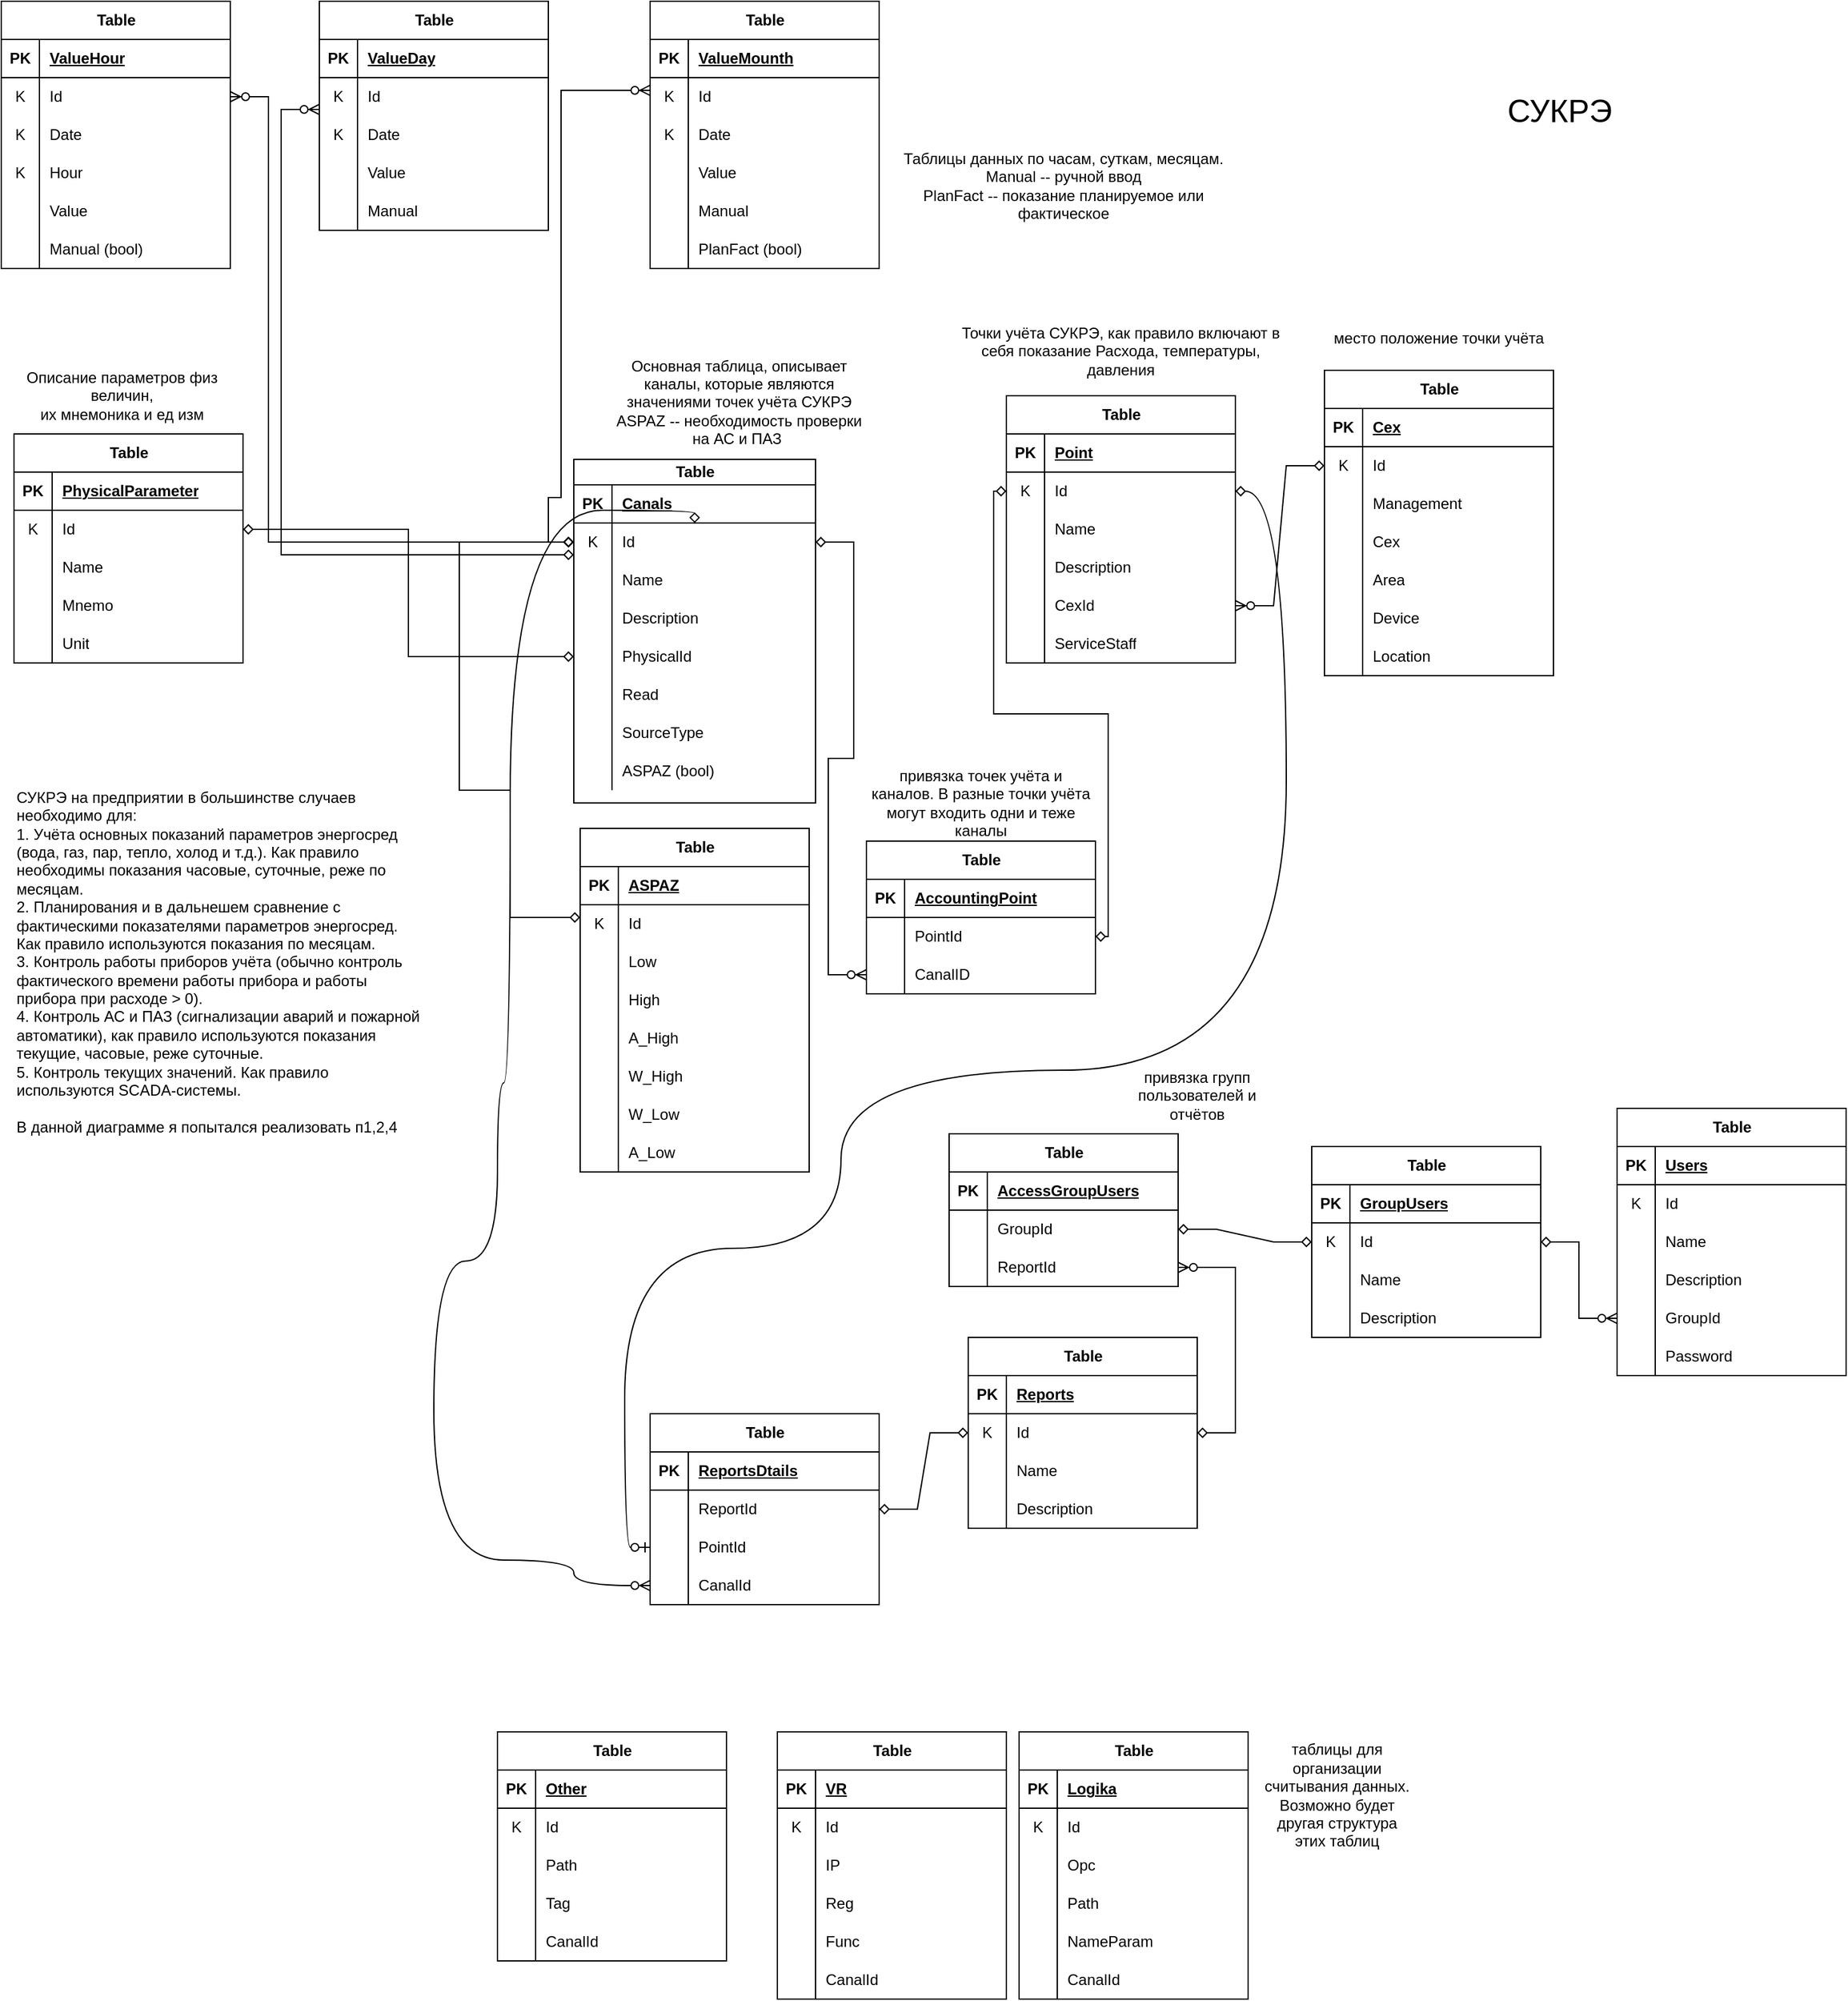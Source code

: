 <mxfile version="21.7.5" type="device">
  <diagram name="Страница — 1" id="_1zNNl3-X4sGSyhUBzBu">
    <mxGraphModel dx="1171" dy="713" grid="1" gridSize="10" guides="1" tooltips="1" connect="1" arrows="1" fold="1" page="1" pageScale="1" pageWidth="3300" pageHeight="4681" math="0" shadow="0">
      <root>
        <mxCell id="0" />
        <mxCell id="1" parent="0" />
        <mxCell id="tWU4M39MVyJpsj9h2sMi-6" value="Table" style="shape=table;startSize=30;container=1;collapsible=1;childLayout=tableLayout;fixedRows=1;rowLines=0;fontStyle=1;align=center;resizeLast=1;html=1;" parent="1" vertex="1">
          <mxGeometry x="30" y="20" width="180" height="210" as="geometry" />
        </mxCell>
        <mxCell id="tWU4M39MVyJpsj9h2sMi-7" value="" style="shape=tableRow;horizontal=0;startSize=0;swimlaneHead=0;swimlaneBody=0;fillColor=none;collapsible=0;dropTarget=0;points=[[0,0.5],[1,0.5]];portConstraint=eastwest;top=0;left=0;right=0;bottom=1;" parent="tWU4M39MVyJpsj9h2sMi-6" vertex="1">
          <mxGeometry y="30" width="180" height="30" as="geometry" />
        </mxCell>
        <mxCell id="tWU4M39MVyJpsj9h2sMi-8" value="PK" style="shape=partialRectangle;connectable=0;fillColor=none;top=0;left=0;bottom=0;right=0;fontStyle=1;overflow=hidden;whiteSpace=wrap;html=1;" parent="tWU4M39MVyJpsj9h2sMi-7" vertex="1">
          <mxGeometry width="30" height="30" as="geometry">
            <mxRectangle width="30" height="30" as="alternateBounds" />
          </mxGeometry>
        </mxCell>
        <mxCell id="tWU4M39MVyJpsj9h2sMi-9" value="ValueHour" style="shape=partialRectangle;connectable=0;fillColor=none;top=0;left=0;bottom=0;right=0;align=left;spacingLeft=6;fontStyle=5;overflow=hidden;whiteSpace=wrap;html=1;" parent="tWU4M39MVyJpsj9h2sMi-7" vertex="1">
          <mxGeometry x="30" width="150" height="30" as="geometry">
            <mxRectangle width="150" height="30" as="alternateBounds" />
          </mxGeometry>
        </mxCell>
        <mxCell id="tWU4M39MVyJpsj9h2sMi-10" value="" style="shape=tableRow;horizontal=0;startSize=0;swimlaneHead=0;swimlaneBody=0;fillColor=none;collapsible=0;dropTarget=0;points=[[0,0.5],[1,0.5]];portConstraint=eastwest;top=0;left=0;right=0;bottom=0;" parent="tWU4M39MVyJpsj9h2sMi-6" vertex="1">
          <mxGeometry y="60" width="180" height="30" as="geometry" />
        </mxCell>
        <object label="K" id="tWU4M39MVyJpsj9h2sMi-11">
          <mxCell style="shape=partialRectangle;connectable=0;fillColor=none;top=0;left=0;bottom=0;right=0;editable=1;overflow=hidden;whiteSpace=wrap;html=1;" parent="tWU4M39MVyJpsj9h2sMi-10" vertex="1">
            <mxGeometry width="30" height="30" as="geometry">
              <mxRectangle width="30" height="30" as="alternateBounds" />
            </mxGeometry>
          </mxCell>
        </object>
        <mxCell id="tWU4M39MVyJpsj9h2sMi-12" value="Id&amp;nbsp;" style="shape=partialRectangle;connectable=0;fillColor=none;top=0;left=0;bottom=0;right=0;align=left;spacingLeft=6;overflow=hidden;whiteSpace=wrap;html=1;fontStyle=0" parent="tWU4M39MVyJpsj9h2sMi-10" vertex="1">
          <mxGeometry x="30" width="150" height="30" as="geometry">
            <mxRectangle width="150" height="30" as="alternateBounds" />
          </mxGeometry>
        </mxCell>
        <mxCell id="tWU4M39MVyJpsj9h2sMi-13" value="" style="shape=tableRow;horizontal=0;startSize=0;swimlaneHead=0;swimlaneBody=0;fillColor=none;collapsible=0;dropTarget=0;points=[[0,0.5],[1,0.5]];portConstraint=eastwest;top=0;left=0;right=0;bottom=0;" parent="tWU4M39MVyJpsj9h2sMi-6" vertex="1">
          <mxGeometry y="90" width="180" height="30" as="geometry" />
        </mxCell>
        <mxCell id="tWU4M39MVyJpsj9h2sMi-14" value="K" style="shape=partialRectangle;connectable=0;fillColor=none;top=0;left=0;bottom=0;right=0;editable=1;overflow=hidden;whiteSpace=wrap;html=1;" parent="tWU4M39MVyJpsj9h2sMi-13" vertex="1">
          <mxGeometry width="30" height="30" as="geometry">
            <mxRectangle width="30" height="30" as="alternateBounds" />
          </mxGeometry>
        </mxCell>
        <mxCell id="tWU4M39MVyJpsj9h2sMi-15" value="Date" style="shape=partialRectangle;connectable=0;fillColor=none;top=0;left=0;bottom=0;right=0;align=left;spacingLeft=6;overflow=hidden;whiteSpace=wrap;html=1;" parent="tWU4M39MVyJpsj9h2sMi-13" vertex="1">
          <mxGeometry x="30" width="150" height="30" as="geometry">
            <mxRectangle width="150" height="30" as="alternateBounds" />
          </mxGeometry>
        </mxCell>
        <mxCell id="tWU4M39MVyJpsj9h2sMi-16" value="" style="shape=tableRow;horizontal=0;startSize=0;swimlaneHead=0;swimlaneBody=0;fillColor=none;collapsible=0;dropTarget=0;points=[[0,0.5],[1,0.5]];portConstraint=eastwest;top=0;left=0;right=0;bottom=0;" parent="tWU4M39MVyJpsj9h2sMi-6" vertex="1">
          <mxGeometry y="120" width="180" height="30" as="geometry" />
        </mxCell>
        <mxCell id="tWU4M39MVyJpsj9h2sMi-17" value="K" style="shape=partialRectangle;connectable=0;fillColor=none;top=0;left=0;bottom=0;right=0;editable=1;overflow=hidden;whiteSpace=wrap;html=1;" parent="tWU4M39MVyJpsj9h2sMi-16" vertex="1">
          <mxGeometry width="30" height="30" as="geometry">
            <mxRectangle width="30" height="30" as="alternateBounds" />
          </mxGeometry>
        </mxCell>
        <mxCell id="tWU4M39MVyJpsj9h2sMi-18" value="Hour" style="shape=partialRectangle;connectable=0;fillColor=none;top=0;left=0;bottom=0;right=0;align=left;spacingLeft=6;overflow=hidden;whiteSpace=wrap;html=1;" parent="tWU4M39MVyJpsj9h2sMi-16" vertex="1">
          <mxGeometry x="30" width="150" height="30" as="geometry">
            <mxRectangle width="150" height="30" as="alternateBounds" />
          </mxGeometry>
        </mxCell>
        <mxCell id="tWU4M39MVyJpsj9h2sMi-32" value="" style="shape=tableRow;horizontal=0;startSize=0;swimlaneHead=0;swimlaneBody=0;fillColor=none;collapsible=0;dropTarget=0;points=[[0,0.5],[1,0.5]];portConstraint=eastwest;top=0;left=0;right=0;bottom=0;" parent="tWU4M39MVyJpsj9h2sMi-6" vertex="1">
          <mxGeometry y="150" width="180" height="30" as="geometry" />
        </mxCell>
        <mxCell id="tWU4M39MVyJpsj9h2sMi-33" value="" style="shape=partialRectangle;connectable=0;fillColor=none;top=0;left=0;bottom=0;right=0;editable=1;overflow=hidden;whiteSpace=wrap;html=1;" parent="tWU4M39MVyJpsj9h2sMi-32" vertex="1">
          <mxGeometry width="30" height="30" as="geometry">
            <mxRectangle width="30" height="30" as="alternateBounds" />
          </mxGeometry>
        </mxCell>
        <mxCell id="tWU4M39MVyJpsj9h2sMi-34" value="Value" style="shape=partialRectangle;connectable=0;fillColor=none;top=0;left=0;bottom=0;right=0;align=left;spacingLeft=6;overflow=hidden;whiteSpace=wrap;html=1;" parent="tWU4M39MVyJpsj9h2sMi-32" vertex="1">
          <mxGeometry x="30" width="150" height="30" as="geometry">
            <mxRectangle width="150" height="30" as="alternateBounds" />
          </mxGeometry>
        </mxCell>
        <mxCell id="tWU4M39MVyJpsj9h2sMi-35" value="" style="shape=tableRow;horizontal=0;startSize=0;swimlaneHead=0;swimlaneBody=0;fillColor=none;collapsible=0;dropTarget=0;points=[[0,0.5],[1,0.5]];portConstraint=eastwest;top=0;left=0;right=0;bottom=0;" parent="tWU4M39MVyJpsj9h2sMi-6" vertex="1">
          <mxGeometry y="180" width="180" height="30" as="geometry" />
        </mxCell>
        <mxCell id="tWU4M39MVyJpsj9h2sMi-36" value="" style="shape=partialRectangle;connectable=0;fillColor=none;top=0;left=0;bottom=0;right=0;editable=1;overflow=hidden;whiteSpace=wrap;html=1;" parent="tWU4M39MVyJpsj9h2sMi-35" vertex="1">
          <mxGeometry width="30" height="30" as="geometry">
            <mxRectangle width="30" height="30" as="alternateBounds" />
          </mxGeometry>
        </mxCell>
        <mxCell id="tWU4M39MVyJpsj9h2sMi-37" value="Manual (bool)" style="shape=partialRectangle;connectable=0;fillColor=none;top=0;left=0;bottom=0;right=0;align=left;spacingLeft=6;overflow=hidden;whiteSpace=wrap;html=1;" parent="tWU4M39MVyJpsj9h2sMi-35" vertex="1">
          <mxGeometry x="30" width="150" height="30" as="geometry">
            <mxRectangle width="150" height="30" as="alternateBounds" />
          </mxGeometry>
        </mxCell>
        <mxCell id="tWU4M39MVyJpsj9h2sMi-38" value="Table" style="shape=table;startSize=30;container=1;collapsible=1;childLayout=tableLayout;fixedRows=1;rowLines=0;fontStyle=1;align=center;resizeLast=1;html=1;" parent="1" vertex="1">
          <mxGeometry x="280" y="20" width="180" height="180" as="geometry" />
        </mxCell>
        <mxCell id="tWU4M39MVyJpsj9h2sMi-39" value="" style="shape=tableRow;horizontal=0;startSize=0;swimlaneHead=0;swimlaneBody=0;fillColor=none;collapsible=0;dropTarget=0;points=[[0,0.5],[1,0.5]];portConstraint=eastwest;top=0;left=0;right=0;bottom=1;" parent="tWU4M39MVyJpsj9h2sMi-38" vertex="1">
          <mxGeometry y="30" width="180" height="30" as="geometry" />
        </mxCell>
        <mxCell id="tWU4M39MVyJpsj9h2sMi-40" value="PK" style="shape=partialRectangle;connectable=0;fillColor=none;top=0;left=0;bottom=0;right=0;fontStyle=1;overflow=hidden;whiteSpace=wrap;html=1;" parent="tWU4M39MVyJpsj9h2sMi-39" vertex="1">
          <mxGeometry width="30" height="30" as="geometry">
            <mxRectangle width="30" height="30" as="alternateBounds" />
          </mxGeometry>
        </mxCell>
        <mxCell id="tWU4M39MVyJpsj9h2sMi-41" value="ValueDay" style="shape=partialRectangle;connectable=0;fillColor=none;top=0;left=0;bottom=0;right=0;align=left;spacingLeft=6;fontStyle=5;overflow=hidden;whiteSpace=wrap;html=1;" parent="tWU4M39MVyJpsj9h2sMi-39" vertex="1">
          <mxGeometry x="30" width="150" height="30" as="geometry">
            <mxRectangle width="150" height="30" as="alternateBounds" />
          </mxGeometry>
        </mxCell>
        <mxCell id="tWU4M39MVyJpsj9h2sMi-42" value="" style="shape=tableRow;horizontal=0;startSize=0;swimlaneHead=0;swimlaneBody=0;fillColor=none;collapsible=0;dropTarget=0;points=[[0,0.5],[1,0.5]];portConstraint=eastwest;top=0;left=0;right=0;bottom=0;" parent="tWU4M39MVyJpsj9h2sMi-38" vertex="1">
          <mxGeometry y="60" width="180" height="30" as="geometry" />
        </mxCell>
        <object label="K" id="tWU4M39MVyJpsj9h2sMi-43">
          <mxCell style="shape=partialRectangle;connectable=0;fillColor=none;top=0;left=0;bottom=0;right=0;editable=1;overflow=hidden;whiteSpace=wrap;html=1;" parent="tWU4M39MVyJpsj9h2sMi-42" vertex="1">
            <mxGeometry width="30" height="30" as="geometry">
              <mxRectangle width="30" height="30" as="alternateBounds" />
            </mxGeometry>
          </mxCell>
        </object>
        <mxCell id="tWU4M39MVyJpsj9h2sMi-44" value="Id" style="shape=partialRectangle;connectable=0;fillColor=none;top=0;left=0;bottom=0;right=0;align=left;spacingLeft=6;overflow=hidden;whiteSpace=wrap;html=1;" parent="tWU4M39MVyJpsj9h2sMi-42" vertex="1">
          <mxGeometry x="30" width="150" height="30" as="geometry">
            <mxRectangle width="150" height="30" as="alternateBounds" />
          </mxGeometry>
        </mxCell>
        <mxCell id="tWU4M39MVyJpsj9h2sMi-45" value="" style="shape=tableRow;horizontal=0;startSize=0;swimlaneHead=0;swimlaneBody=0;fillColor=none;collapsible=0;dropTarget=0;points=[[0,0.5],[1,0.5]];portConstraint=eastwest;top=0;left=0;right=0;bottom=0;" parent="tWU4M39MVyJpsj9h2sMi-38" vertex="1">
          <mxGeometry y="90" width="180" height="30" as="geometry" />
        </mxCell>
        <mxCell id="tWU4M39MVyJpsj9h2sMi-46" value="K" style="shape=partialRectangle;connectable=0;fillColor=none;top=0;left=0;bottom=0;right=0;editable=1;overflow=hidden;whiteSpace=wrap;html=1;" parent="tWU4M39MVyJpsj9h2sMi-45" vertex="1">
          <mxGeometry width="30" height="30" as="geometry">
            <mxRectangle width="30" height="30" as="alternateBounds" />
          </mxGeometry>
        </mxCell>
        <mxCell id="tWU4M39MVyJpsj9h2sMi-47" value="Date" style="shape=partialRectangle;connectable=0;fillColor=none;top=0;left=0;bottom=0;right=0;align=left;spacingLeft=6;overflow=hidden;whiteSpace=wrap;html=1;" parent="tWU4M39MVyJpsj9h2sMi-45" vertex="1">
          <mxGeometry x="30" width="150" height="30" as="geometry">
            <mxRectangle width="150" height="30" as="alternateBounds" />
          </mxGeometry>
        </mxCell>
        <mxCell id="tWU4M39MVyJpsj9h2sMi-51" value="" style="shape=tableRow;horizontal=0;startSize=0;swimlaneHead=0;swimlaneBody=0;fillColor=none;collapsible=0;dropTarget=0;points=[[0,0.5],[1,0.5]];portConstraint=eastwest;top=0;left=0;right=0;bottom=0;" parent="tWU4M39MVyJpsj9h2sMi-38" vertex="1">
          <mxGeometry y="120" width="180" height="30" as="geometry" />
        </mxCell>
        <mxCell id="tWU4M39MVyJpsj9h2sMi-52" value="" style="shape=partialRectangle;connectable=0;fillColor=none;top=0;left=0;bottom=0;right=0;editable=1;overflow=hidden;whiteSpace=wrap;html=1;" parent="tWU4M39MVyJpsj9h2sMi-51" vertex="1">
          <mxGeometry width="30" height="30" as="geometry">
            <mxRectangle width="30" height="30" as="alternateBounds" />
          </mxGeometry>
        </mxCell>
        <mxCell id="tWU4M39MVyJpsj9h2sMi-53" value="Value" style="shape=partialRectangle;connectable=0;fillColor=none;top=0;left=0;bottom=0;right=0;align=left;spacingLeft=6;overflow=hidden;whiteSpace=wrap;html=1;" parent="tWU4M39MVyJpsj9h2sMi-51" vertex="1">
          <mxGeometry x="30" width="150" height="30" as="geometry">
            <mxRectangle width="150" height="30" as="alternateBounds" />
          </mxGeometry>
        </mxCell>
        <mxCell id="tWU4M39MVyJpsj9h2sMi-54" value="" style="shape=tableRow;horizontal=0;startSize=0;swimlaneHead=0;swimlaneBody=0;fillColor=none;collapsible=0;dropTarget=0;points=[[0,0.5],[1,0.5]];portConstraint=eastwest;top=0;left=0;right=0;bottom=0;" parent="tWU4M39MVyJpsj9h2sMi-38" vertex="1">
          <mxGeometry y="150" width="180" height="30" as="geometry" />
        </mxCell>
        <mxCell id="tWU4M39MVyJpsj9h2sMi-55" value="" style="shape=partialRectangle;connectable=0;fillColor=none;top=0;left=0;bottom=0;right=0;editable=1;overflow=hidden;whiteSpace=wrap;html=1;" parent="tWU4M39MVyJpsj9h2sMi-54" vertex="1">
          <mxGeometry width="30" height="30" as="geometry">
            <mxRectangle width="30" height="30" as="alternateBounds" />
          </mxGeometry>
        </mxCell>
        <mxCell id="tWU4M39MVyJpsj9h2sMi-56" value="Manual" style="shape=partialRectangle;connectable=0;fillColor=none;top=0;left=0;bottom=0;right=0;align=left;spacingLeft=6;overflow=hidden;whiteSpace=wrap;html=1;" parent="tWU4M39MVyJpsj9h2sMi-54" vertex="1">
          <mxGeometry x="30" width="150" height="30" as="geometry">
            <mxRectangle width="150" height="30" as="alternateBounds" />
          </mxGeometry>
        </mxCell>
        <mxCell id="tWU4M39MVyJpsj9h2sMi-58" value="Table" style="shape=table;startSize=30;container=1;collapsible=1;childLayout=tableLayout;fixedRows=1;rowLines=0;fontStyle=1;align=center;resizeLast=1;html=1;" parent="1" vertex="1">
          <mxGeometry x="540" y="20" width="180" height="210" as="geometry" />
        </mxCell>
        <mxCell id="tWU4M39MVyJpsj9h2sMi-59" value="" style="shape=tableRow;horizontal=0;startSize=0;swimlaneHead=0;swimlaneBody=0;fillColor=none;collapsible=0;dropTarget=0;points=[[0,0.5],[1,0.5]];portConstraint=eastwest;top=0;left=0;right=0;bottom=1;" parent="tWU4M39MVyJpsj9h2sMi-58" vertex="1">
          <mxGeometry y="30" width="180" height="30" as="geometry" />
        </mxCell>
        <mxCell id="tWU4M39MVyJpsj9h2sMi-60" value="PK" style="shape=partialRectangle;connectable=0;fillColor=none;top=0;left=0;bottom=0;right=0;fontStyle=1;overflow=hidden;whiteSpace=wrap;html=1;" parent="tWU4M39MVyJpsj9h2sMi-59" vertex="1">
          <mxGeometry width="30" height="30" as="geometry">
            <mxRectangle width="30" height="30" as="alternateBounds" />
          </mxGeometry>
        </mxCell>
        <mxCell id="tWU4M39MVyJpsj9h2sMi-61" value="ValueMounth" style="shape=partialRectangle;connectable=0;fillColor=none;top=0;left=0;bottom=0;right=0;align=left;spacingLeft=6;fontStyle=5;overflow=hidden;whiteSpace=wrap;html=1;" parent="tWU4M39MVyJpsj9h2sMi-59" vertex="1">
          <mxGeometry x="30" width="150" height="30" as="geometry">
            <mxRectangle width="150" height="30" as="alternateBounds" />
          </mxGeometry>
        </mxCell>
        <mxCell id="tWU4M39MVyJpsj9h2sMi-62" value="" style="shape=tableRow;horizontal=0;startSize=0;swimlaneHead=0;swimlaneBody=0;fillColor=none;collapsible=0;dropTarget=0;points=[[0,0.5],[1,0.5]];portConstraint=eastwest;top=0;left=0;right=0;bottom=0;" parent="tWU4M39MVyJpsj9h2sMi-58" vertex="1">
          <mxGeometry y="60" width="180" height="30" as="geometry" />
        </mxCell>
        <object label="K" id="tWU4M39MVyJpsj9h2sMi-63">
          <mxCell style="shape=partialRectangle;connectable=0;fillColor=none;top=0;left=0;bottom=0;right=0;editable=1;overflow=hidden;whiteSpace=wrap;html=1;" parent="tWU4M39MVyJpsj9h2sMi-62" vertex="1">
            <mxGeometry width="30" height="30" as="geometry">
              <mxRectangle width="30" height="30" as="alternateBounds" />
            </mxGeometry>
          </mxCell>
        </object>
        <mxCell id="tWU4M39MVyJpsj9h2sMi-64" value="Id" style="shape=partialRectangle;connectable=0;fillColor=none;top=0;left=0;bottom=0;right=0;align=left;spacingLeft=6;overflow=hidden;whiteSpace=wrap;html=1;" parent="tWU4M39MVyJpsj9h2sMi-62" vertex="1">
          <mxGeometry x="30" width="150" height="30" as="geometry">
            <mxRectangle width="150" height="30" as="alternateBounds" />
          </mxGeometry>
        </mxCell>
        <mxCell id="tWU4M39MVyJpsj9h2sMi-65" value="" style="shape=tableRow;horizontal=0;startSize=0;swimlaneHead=0;swimlaneBody=0;fillColor=none;collapsible=0;dropTarget=0;points=[[0,0.5],[1,0.5]];portConstraint=eastwest;top=0;left=0;right=0;bottom=0;" parent="tWU4M39MVyJpsj9h2sMi-58" vertex="1">
          <mxGeometry y="90" width="180" height="30" as="geometry" />
        </mxCell>
        <mxCell id="tWU4M39MVyJpsj9h2sMi-66" value="K" style="shape=partialRectangle;connectable=0;fillColor=none;top=0;left=0;bottom=0;right=0;editable=1;overflow=hidden;whiteSpace=wrap;html=1;" parent="tWU4M39MVyJpsj9h2sMi-65" vertex="1">
          <mxGeometry width="30" height="30" as="geometry">
            <mxRectangle width="30" height="30" as="alternateBounds" />
          </mxGeometry>
        </mxCell>
        <mxCell id="tWU4M39MVyJpsj9h2sMi-67" value="Date" style="shape=partialRectangle;connectable=0;fillColor=none;top=0;left=0;bottom=0;right=0;align=left;spacingLeft=6;overflow=hidden;whiteSpace=wrap;html=1;" parent="tWU4M39MVyJpsj9h2sMi-65" vertex="1">
          <mxGeometry x="30" width="150" height="30" as="geometry">
            <mxRectangle width="150" height="30" as="alternateBounds" />
          </mxGeometry>
        </mxCell>
        <mxCell id="tWU4M39MVyJpsj9h2sMi-68" value="" style="shape=tableRow;horizontal=0;startSize=0;swimlaneHead=0;swimlaneBody=0;fillColor=none;collapsible=0;dropTarget=0;points=[[0,0.5],[1,0.5]];portConstraint=eastwest;top=0;left=0;right=0;bottom=0;" parent="tWU4M39MVyJpsj9h2sMi-58" vertex="1">
          <mxGeometry y="120" width="180" height="30" as="geometry" />
        </mxCell>
        <mxCell id="tWU4M39MVyJpsj9h2sMi-69" value="" style="shape=partialRectangle;connectable=0;fillColor=none;top=0;left=0;bottom=0;right=0;editable=1;overflow=hidden;whiteSpace=wrap;html=1;" parent="tWU4M39MVyJpsj9h2sMi-68" vertex="1">
          <mxGeometry width="30" height="30" as="geometry">
            <mxRectangle width="30" height="30" as="alternateBounds" />
          </mxGeometry>
        </mxCell>
        <mxCell id="tWU4M39MVyJpsj9h2sMi-70" value="Value" style="shape=partialRectangle;connectable=0;fillColor=none;top=0;left=0;bottom=0;right=0;align=left;spacingLeft=6;overflow=hidden;whiteSpace=wrap;html=1;" parent="tWU4M39MVyJpsj9h2sMi-68" vertex="1">
          <mxGeometry x="30" width="150" height="30" as="geometry">
            <mxRectangle width="150" height="30" as="alternateBounds" />
          </mxGeometry>
        </mxCell>
        <mxCell id="tWU4M39MVyJpsj9h2sMi-71" value="" style="shape=tableRow;horizontal=0;startSize=0;swimlaneHead=0;swimlaneBody=0;fillColor=none;collapsible=0;dropTarget=0;points=[[0,0.5],[1,0.5]];portConstraint=eastwest;top=0;left=0;right=0;bottom=0;" parent="tWU4M39MVyJpsj9h2sMi-58" vertex="1">
          <mxGeometry y="150" width="180" height="30" as="geometry" />
        </mxCell>
        <mxCell id="tWU4M39MVyJpsj9h2sMi-72" value="" style="shape=partialRectangle;connectable=0;fillColor=none;top=0;left=0;bottom=0;right=0;editable=1;overflow=hidden;whiteSpace=wrap;html=1;" parent="tWU4M39MVyJpsj9h2sMi-71" vertex="1">
          <mxGeometry width="30" height="30" as="geometry">
            <mxRectangle width="30" height="30" as="alternateBounds" />
          </mxGeometry>
        </mxCell>
        <mxCell id="tWU4M39MVyJpsj9h2sMi-73" value="Manual" style="shape=partialRectangle;connectable=0;fillColor=none;top=0;left=0;bottom=0;right=0;align=left;spacingLeft=6;overflow=hidden;whiteSpace=wrap;html=1;" parent="tWU4M39MVyJpsj9h2sMi-71" vertex="1">
          <mxGeometry x="30" width="150" height="30" as="geometry">
            <mxRectangle width="150" height="30" as="alternateBounds" />
          </mxGeometry>
        </mxCell>
        <mxCell id="tWU4M39MVyJpsj9h2sMi-90" value="" style="shape=tableRow;horizontal=0;startSize=0;swimlaneHead=0;swimlaneBody=0;fillColor=none;collapsible=0;dropTarget=0;points=[[0,0.5],[1,0.5]];portConstraint=eastwest;top=0;left=0;right=0;bottom=0;" parent="tWU4M39MVyJpsj9h2sMi-58" vertex="1">
          <mxGeometry y="180" width="180" height="30" as="geometry" />
        </mxCell>
        <mxCell id="tWU4M39MVyJpsj9h2sMi-91" value="" style="shape=partialRectangle;connectable=0;fillColor=none;top=0;left=0;bottom=0;right=0;editable=1;overflow=hidden;whiteSpace=wrap;html=1;" parent="tWU4M39MVyJpsj9h2sMi-90" vertex="1">
          <mxGeometry width="30" height="30" as="geometry">
            <mxRectangle width="30" height="30" as="alternateBounds" />
          </mxGeometry>
        </mxCell>
        <mxCell id="tWU4M39MVyJpsj9h2sMi-92" value="PlanFact (bool)" style="shape=partialRectangle;connectable=0;fillColor=none;top=0;left=0;bottom=0;right=0;align=left;spacingLeft=6;overflow=hidden;whiteSpace=wrap;html=1;" parent="tWU4M39MVyJpsj9h2sMi-90" vertex="1">
          <mxGeometry x="30" width="150" height="30" as="geometry">
            <mxRectangle width="150" height="30" as="alternateBounds" />
          </mxGeometry>
        </mxCell>
        <mxCell id="tWU4M39MVyJpsj9h2sMi-93" value="Table" style="shape=table;startSize=20;container=1;collapsible=1;childLayout=tableLayout;fixedRows=1;rowLines=0;fontStyle=1;align=center;resizeLast=1;html=1;" parent="1" vertex="1">
          <mxGeometry x="480" y="380" width="190" height="270" as="geometry" />
        </mxCell>
        <mxCell id="tWU4M39MVyJpsj9h2sMi-94" value="" style="shape=tableRow;horizontal=0;startSize=0;swimlaneHead=0;swimlaneBody=0;fillColor=none;collapsible=0;dropTarget=0;points=[[0,0.5],[1,0.5]];portConstraint=eastwest;top=0;left=0;right=0;bottom=1;" parent="tWU4M39MVyJpsj9h2sMi-93" vertex="1">
          <mxGeometry y="20" width="190" height="30" as="geometry" />
        </mxCell>
        <mxCell id="tWU4M39MVyJpsj9h2sMi-95" value="PK" style="shape=partialRectangle;connectable=0;fillColor=none;top=0;left=0;bottom=0;right=0;fontStyle=1;overflow=hidden;whiteSpace=wrap;html=1;" parent="tWU4M39MVyJpsj9h2sMi-94" vertex="1">
          <mxGeometry width="30" height="30" as="geometry">
            <mxRectangle width="30" height="30" as="alternateBounds" />
          </mxGeometry>
        </mxCell>
        <mxCell id="tWU4M39MVyJpsj9h2sMi-96" value="Canals" style="shape=partialRectangle;connectable=0;fillColor=none;top=0;left=0;bottom=0;right=0;align=left;spacingLeft=6;fontStyle=5;overflow=hidden;whiteSpace=wrap;html=1;" parent="tWU4M39MVyJpsj9h2sMi-94" vertex="1">
          <mxGeometry x="30" width="160" height="30" as="geometry">
            <mxRectangle width="160" height="30" as="alternateBounds" />
          </mxGeometry>
        </mxCell>
        <mxCell id="tWU4M39MVyJpsj9h2sMi-97" value="" style="shape=tableRow;horizontal=0;startSize=0;swimlaneHead=0;swimlaneBody=0;fillColor=none;collapsible=0;dropTarget=0;points=[[0,0.5],[1,0.5]];portConstraint=eastwest;top=0;left=0;right=0;bottom=0;" parent="tWU4M39MVyJpsj9h2sMi-93" vertex="1">
          <mxGeometry y="50" width="190" height="30" as="geometry" />
        </mxCell>
        <object label="K" id="tWU4M39MVyJpsj9h2sMi-98">
          <mxCell style="shape=partialRectangle;connectable=0;fillColor=none;top=0;left=0;bottom=0;right=0;editable=1;overflow=hidden;whiteSpace=wrap;html=1;" parent="tWU4M39MVyJpsj9h2sMi-97" vertex="1">
            <mxGeometry width="30" height="30" as="geometry">
              <mxRectangle width="30" height="30" as="alternateBounds" />
            </mxGeometry>
          </mxCell>
        </object>
        <mxCell id="tWU4M39MVyJpsj9h2sMi-99" value="Id" style="shape=partialRectangle;connectable=0;fillColor=none;top=0;left=0;bottom=0;right=0;align=left;spacingLeft=6;overflow=hidden;whiteSpace=wrap;html=1;" parent="tWU4M39MVyJpsj9h2sMi-97" vertex="1">
          <mxGeometry x="30" width="160" height="30" as="geometry">
            <mxRectangle width="160" height="30" as="alternateBounds" />
          </mxGeometry>
        </mxCell>
        <mxCell id="tWU4M39MVyJpsj9h2sMi-100" value="" style="shape=tableRow;horizontal=0;startSize=0;swimlaneHead=0;swimlaneBody=0;fillColor=none;collapsible=0;dropTarget=0;points=[[0,0.5],[1,0.5]];portConstraint=eastwest;top=0;left=0;right=0;bottom=0;" parent="tWU4M39MVyJpsj9h2sMi-93" vertex="1">
          <mxGeometry y="80" width="190" height="30" as="geometry" />
        </mxCell>
        <mxCell id="tWU4M39MVyJpsj9h2sMi-101" value="" style="shape=partialRectangle;connectable=0;fillColor=none;top=0;left=0;bottom=0;right=0;editable=1;overflow=hidden;whiteSpace=wrap;html=1;" parent="tWU4M39MVyJpsj9h2sMi-100" vertex="1">
          <mxGeometry width="30" height="30" as="geometry">
            <mxRectangle width="30" height="30" as="alternateBounds" />
          </mxGeometry>
        </mxCell>
        <mxCell id="tWU4M39MVyJpsj9h2sMi-102" value="Name" style="shape=partialRectangle;connectable=0;fillColor=none;top=0;left=0;bottom=0;right=0;align=left;spacingLeft=6;overflow=hidden;whiteSpace=wrap;html=1;" parent="tWU4M39MVyJpsj9h2sMi-100" vertex="1">
          <mxGeometry x="30" width="160" height="30" as="geometry">
            <mxRectangle width="160" height="30" as="alternateBounds" />
          </mxGeometry>
        </mxCell>
        <mxCell id="tWU4M39MVyJpsj9h2sMi-103" value="" style="shape=tableRow;horizontal=0;startSize=0;swimlaneHead=0;swimlaneBody=0;fillColor=none;collapsible=0;dropTarget=0;points=[[0,0.5],[1,0.5]];portConstraint=eastwest;top=0;left=0;right=0;bottom=0;" parent="tWU4M39MVyJpsj9h2sMi-93" vertex="1">
          <mxGeometry y="110" width="190" height="30" as="geometry" />
        </mxCell>
        <mxCell id="tWU4M39MVyJpsj9h2sMi-104" value="" style="shape=partialRectangle;connectable=0;fillColor=none;top=0;left=0;bottom=0;right=0;editable=1;overflow=hidden;whiteSpace=wrap;html=1;" parent="tWU4M39MVyJpsj9h2sMi-103" vertex="1">
          <mxGeometry width="30" height="30" as="geometry">
            <mxRectangle width="30" height="30" as="alternateBounds" />
          </mxGeometry>
        </mxCell>
        <mxCell id="tWU4M39MVyJpsj9h2sMi-105" value="Description" style="shape=partialRectangle;connectable=0;fillColor=none;top=0;left=0;bottom=0;right=0;align=left;spacingLeft=6;overflow=hidden;whiteSpace=wrap;html=1;" parent="tWU4M39MVyJpsj9h2sMi-103" vertex="1">
          <mxGeometry x="30" width="160" height="30" as="geometry">
            <mxRectangle width="160" height="30" as="alternateBounds" />
          </mxGeometry>
        </mxCell>
        <mxCell id="tWU4M39MVyJpsj9h2sMi-106" value="" style="shape=tableRow;horizontal=0;startSize=0;swimlaneHead=0;swimlaneBody=0;fillColor=none;collapsible=0;dropTarget=0;points=[[0,0.5],[1,0.5]];portConstraint=eastwest;top=0;left=0;right=0;bottom=0;" parent="tWU4M39MVyJpsj9h2sMi-93" vertex="1">
          <mxGeometry y="140" width="190" height="30" as="geometry" />
        </mxCell>
        <mxCell id="tWU4M39MVyJpsj9h2sMi-107" value="" style="shape=partialRectangle;connectable=0;fillColor=none;top=0;left=0;bottom=0;right=0;editable=1;overflow=hidden;whiteSpace=wrap;html=1;" parent="tWU4M39MVyJpsj9h2sMi-106" vertex="1">
          <mxGeometry width="30" height="30" as="geometry">
            <mxRectangle width="30" height="30" as="alternateBounds" />
          </mxGeometry>
        </mxCell>
        <mxCell id="tWU4M39MVyJpsj9h2sMi-108" value="PhysicalId" style="shape=partialRectangle;connectable=0;fillColor=none;top=0;left=0;bottom=0;right=0;align=left;spacingLeft=6;overflow=hidden;whiteSpace=wrap;html=1;" parent="tWU4M39MVyJpsj9h2sMi-106" vertex="1">
          <mxGeometry x="30" width="160" height="30" as="geometry">
            <mxRectangle width="160" height="30" as="alternateBounds" />
          </mxGeometry>
        </mxCell>
        <mxCell id="tWU4M39MVyJpsj9h2sMi-109" value="" style="shape=tableRow;horizontal=0;startSize=0;swimlaneHead=0;swimlaneBody=0;fillColor=none;collapsible=0;dropTarget=0;points=[[0,0.5],[1,0.5]];portConstraint=eastwest;top=0;left=0;right=0;bottom=0;" parent="tWU4M39MVyJpsj9h2sMi-93" vertex="1">
          <mxGeometry y="170" width="190" height="30" as="geometry" />
        </mxCell>
        <mxCell id="tWU4M39MVyJpsj9h2sMi-110" value="" style="shape=partialRectangle;connectable=0;fillColor=none;top=0;left=0;bottom=0;right=0;editable=1;overflow=hidden;whiteSpace=wrap;html=1;" parent="tWU4M39MVyJpsj9h2sMi-109" vertex="1">
          <mxGeometry width="30" height="30" as="geometry">
            <mxRectangle width="30" height="30" as="alternateBounds" />
          </mxGeometry>
        </mxCell>
        <mxCell id="tWU4M39MVyJpsj9h2sMi-111" value="Read" style="shape=partialRectangle;connectable=0;fillColor=none;top=0;left=0;bottom=0;right=0;align=left;spacingLeft=6;overflow=hidden;whiteSpace=wrap;html=1;" parent="tWU4M39MVyJpsj9h2sMi-109" vertex="1">
          <mxGeometry x="30" width="160" height="30" as="geometry">
            <mxRectangle width="160" height="30" as="alternateBounds" />
          </mxGeometry>
        </mxCell>
        <mxCell id="tWU4M39MVyJpsj9h2sMi-112" value="" style="shape=tableRow;horizontal=0;startSize=0;swimlaneHead=0;swimlaneBody=0;fillColor=none;collapsible=0;dropTarget=0;points=[[0,0.5],[1,0.5]];portConstraint=eastwest;top=0;left=0;right=0;bottom=0;" parent="tWU4M39MVyJpsj9h2sMi-93" vertex="1">
          <mxGeometry y="200" width="190" height="30" as="geometry" />
        </mxCell>
        <mxCell id="tWU4M39MVyJpsj9h2sMi-113" value="" style="shape=partialRectangle;connectable=0;fillColor=none;top=0;left=0;bottom=0;right=0;editable=1;overflow=hidden;whiteSpace=wrap;html=1;" parent="tWU4M39MVyJpsj9h2sMi-112" vertex="1">
          <mxGeometry width="30" height="30" as="geometry">
            <mxRectangle width="30" height="30" as="alternateBounds" />
          </mxGeometry>
        </mxCell>
        <mxCell id="tWU4M39MVyJpsj9h2sMi-114" value="SourceType" style="shape=partialRectangle;connectable=0;fillColor=none;top=0;left=0;bottom=0;right=0;align=left;spacingLeft=6;overflow=hidden;whiteSpace=wrap;html=1;" parent="tWU4M39MVyJpsj9h2sMi-112" vertex="1">
          <mxGeometry x="30" width="160" height="30" as="geometry">
            <mxRectangle width="160" height="30" as="alternateBounds" />
          </mxGeometry>
        </mxCell>
        <mxCell id="lHdQaZwHnwXO9YxcdnfP-1" value="" style="shape=tableRow;horizontal=0;startSize=0;swimlaneHead=0;swimlaneBody=0;fillColor=none;collapsible=0;dropTarget=0;points=[[0,0.5],[1,0.5]];portConstraint=eastwest;top=0;left=0;right=0;bottom=0;" vertex="1" parent="tWU4M39MVyJpsj9h2sMi-93">
          <mxGeometry y="230" width="190" height="30" as="geometry" />
        </mxCell>
        <mxCell id="lHdQaZwHnwXO9YxcdnfP-2" value="" style="shape=partialRectangle;connectable=0;fillColor=none;top=0;left=0;bottom=0;right=0;editable=1;overflow=hidden;whiteSpace=wrap;html=1;" vertex="1" parent="lHdQaZwHnwXO9YxcdnfP-1">
          <mxGeometry width="30" height="30" as="geometry">
            <mxRectangle width="30" height="30" as="alternateBounds" />
          </mxGeometry>
        </mxCell>
        <mxCell id="lHdQaZwHnwXO9YxcdnfP-3" value="ASPAZ (bool)" style="shape=partialRectangle;connectable=0;fillColor=none;top=0;left=0;bottom=0;right=0;align=left;spacingLeft=6;overflow=hidden;whiteSpace=wrap;html=1;" vertex="1" parent="lHdQaZwHnwXO9YxcdnfP-1">
          <mxGeometry x="30" width="160" height="30" as="geometry">
            <mxRectangle width="160" height="30" as="alternateBounds" />
          </mxGeometry>
        </mxCell>
        <mxCell id="tWU4M39MVyJpsj9h2sMi-115" value="Table" style="shape=table;startSize=30;container=1;collapsible=1;childLayout=tableLayout;fixedRows=1;rowLines=0;fontStyle=1;align=center;resizeLast=1;html=1;" parent="1" vertex="1">
          <mxGeometry x="40" y="360" width="180" height="180" as="geometry" />
        </mxCell>
        <mxCell id="tWU4M39MVyJpsj9h2sMi-116" value="" style="shape=tableRow;horizontal=0;startSize=0;swimlaneHead=0;swimlaneBody=0;fillColor=none;collapsible=0;dropTarget=0;points=[[0,0.5],[1,0.5]];portConstraint=eastwest;top=0;left=0;right=0;bottom=1;" parent="tWU4M39MVyJpsj9h2sMi-115" vertex="1">
          <mxGeometry y="30" width="180" height="30" as="geometry" />
        </mxCell>
        <mxCell id="tWU4M39MVyJpsj9h2sMi-117" value="PK" style="shape=partialRectangle;connectable=0;fillColor=none;top=0;left=0;bottom=0;right=0;fontStyle=1;overflow=hidden;whiteSpace=wrap;html=1;" parent="tWU4M39MVyJpsj9h2sMi-116" vertex="1">
          <mxGeometry width="30" height="30" as="geometry">
            <mxRectangle width="30" height="30" as="alternateBounds" />
          </mxGeometry>
        </mxCell>
        <mxCell id="tWU4M39MVyJpsj9h2sMi-118" value="PhysicalParameter" style="shape=partialRectangle;connectable=0;fillColor=none;top=0;left=0;bottom=0;right=0;align=left;spacingLeft=6;fontStyle=5;overflow=hidden;whiteSpace=wrap;html=1;" parent="tWU4M39MVyJpsj9h2sMi-116" vertex="1">
          <mxGeometry x="30" width="150" height="30" as="geometry">
            <mxRectangle width="150" height="30" as="alternateBounds" />
          </mxGeometry>
        </mxCell>
        <mxCell id="tWU4M39MVyJpsj9h2sMi-119" value="" style="shape=tableRow;horizontal=0;startSize=0;swimlaneHead=0;swimlaneBody=0;fillColor=none;collapsible=0;dropTarget=0;points=[[0,0.5],[1,0.5]];portConstraint=eastwest;top=0;left=0;right=0;bottom=0;" parent="tWU4M39MVyJpsj9h2sMi-115" vertex="1">
          <mxGeometry y="60" width="180" height="30" as="geometry" />
        </mxCell>
        <object label="K" id="tWU4M39MVyJpsj9h2sMi-120">
          <mxCell style="shape=partialRectangle;connectable=0;fillColor=none;top=0;left=0;bottom=0;right=0;editable=1;overflow=hidden;whiteSpace=wrap;html=1;" parent="tWU4M39MVyJpsj9h2sMi-119" vertex="1">
            <mxGeometry width="30" height="30" as="geometry">
              <mxRectangle width="30" height="30" as="alternateBounds" />
            </mxGeometry>
          </mxCell>
        </object>
        <mxCell id="tWU4M39MVyJpsj9h2sMi-121" value="Id" style="shape=partialRectangle;connectable=0;fillColor=none;top=0;left=0;bottom=0;right=0;align=left;spacingLeft=6;overflow=hidden;whiteSpace=wrap;html=1;" parent="tWU4M39MVyJpsj9h2sMi-119" vertex="1">
          <mxGeometry x="30" width="150" height="30" as="geometry">
            <mxRectangle width="150" height="30" as="alternateBounds" />
          </mxGeometry>
        </mxCell>
        <mxCell id="tWU4M39MVyJpsj9h2sMi-122" value="" style="shape=tableRow;horizontal=0;startSize=0;swimlaneHead=0;swimlaneBody=0;fillColor=none;collapsible=0;dropTarget=0;points=[[0,0.5],[1,0.5]];portConstraint=eastwest;top=0;left=0;right=0;bottom=0;" parent="tWU4M39MVyJpsj9h2sMi-115" vertex="1">
          <mxGeometry y="90" width="180" height="30" as="geometry" />
        </mxCell>
        <mxCell id="tWU4M39MVyJpsj9h2sMi-123" value="" style="shape=partialRectangle;connectable=0;fillColor=none;top=0;left=0;bottom=0;right=0;editable=1;overflow=hidden;whiteSpace=wrap;html=1;" parent="tWU4M39MVyJpsj9h2sMi-122" vertex="1">
          <mxGeometry width="30" height="30" as="geometry">
            <mxRectangle width="30" height="30" as="alternateBounds" />
          </mxGeometry>
        </mxCell>
        <mxCell id="tWU4M39MVyJpsj9h2sMi-124" value="Name" style="shape=partialRectangle;connectable=0;fillColor=none;top=0;left=0;bottom=0;right=0;align=left;spacingLeft=6;overflow=hidden;whiteSpace=wrap;html=1;" parent="tWU4M39MVyJpsj9h2sMi-122" vertex="1">
          <mxGeometry x="30" width="150" height="30" as="geometry">
            <mxRectangle width="150" height="30" as="alternateBounds" />
          </mxGeometry>
        </mxCell>
        <mxCell id="tWU4M39MVyJpsj9h2sMi-125" value="" style="shape=tableRow;horizontal=0;startSize=0;swimlaneHead=0;swimlaneBody=0;fillColor=none;collapsible=0;dropTarget=0;points=[[0,0.5],[1,0.5]];portConstraint=eastwest;top=0;left=0;right=0;bottom=0;" parent="tWU4M39MVyJpsj9h2sMi-115" vertex="1">
          <mxGeometry y="120" width="180" height="30" as="geometry" />
        </mxCell>
        <mxCell id="tWU4M39MVyJpsj9h2sMi-126" value="" style="shape=partialRectangle;connectable=0;fillColor=none;top=0;left=0;bottom=0;right=0;editable=1;overflow=hidden;whiteSpace=wrap;html=1;" parent="tWU4M39MVyJpsj9h2sMi-125" vertex="1">
          <mxGeometry width="30" height="30" as="geometry">
            <mxRectangle width="30" height="30" as="alternateBounds" />
          </mxGeometry>
        </mxCell>
        <mxCell id="tWU4M39MVyJpsj9h2sMi-127" value="Mnemo" style="shape=partialRectangle;connectable=0;fillColor=none;top=0;left=0;bottom=0;right=0;align=left;spacingLeft=6;overflow=hidden;whiteSpace=wrap;html=1;" parent="tWU4M39MVyJpsj9h2sMi-125" vertex="1">
          <mxGeometry x="30" width="150" height="30" as="geometry">
            <mxRectangle width="150" height="30" as="alternateBounds" />
          </mxGeometry>
        </mxCell>
        <mxCell id="tWU4M39MVyJpsj9h2sMi-128" value="" style="shape=tableRow;horizontal=0;startSize=0;swimlaneHead=0;swimlaneBody=0;fillColor=none;collapsible=0;dropTarget=0;points=[[0,0.5],[1,0.5]];portConstraint=eastwest;top=0;left=0;right=0;bottom=0;" parent="tWU4M39MVyJpsj9h2sMi-115" vertex="1">
          <mxGeometry y="150" width="180" height="30" as="geometry" />
        </mxCell>
        <mxCell id="tWU4M39MVyJpsj9h2sMi-129" value="" style="shape=partialRectangle;connectable=0;fillColor=none;top=0;left=0;bottom=0;right=0;editable=1;overflow=hidden;whiteSpace=wrap;html=1;" parent="tWU4M39MVyJpsj9h2sMi-128" vertex="1">
          <mxGeometry width="30" height="30" as="geometry">
            <mxRectangle width="30" height="30" as="alternateBounds" />
          </mxGeometry>
        </mxCell>
        <mxCell id="tWU4M39MVyJpsj9h2sMi-130" value="Unit" style="shape=partialRectangle;connectable=0;fillColor=none;top=0;left=0;bottom=0;right=0;align=left;spacingLeft=6;overflow=hidden;whiteSpace=wrap;html=1;" parent="tWU4M39MVyJpsj9h2sMi-128" vertex="1">
          <mxGeometry x="30" width="150" height="30" as="geometry">
            <mxRectangle width="150" height="30" as="alternateBounds" />
          </mxGeometry>
        </mxCell>
        <mxCell id="tWU4M39MVyJpsj9h2sMi-137" value="Table" style="shape=table;startSize=30;container=1;collapsible=1;childLayout=tableLayout;fixedRows=1;rowLines=0;fontStyle=1;align=center;resizeLast=1;html=1;" parent="1" vertex="1">
          <mxGeometry x="820" y="330" width="180" height="210" as="geometry" />
        </mxCell>
        <mxCell id="tWU4M39MVyJpsj9h2sMi-138" value="" style="shape=tableRow;horizontal=0;startSize=0;swimlaneHead=0;swimlaneBody=0;fillColor=none;collapsible=0;dropTarget=0;points=[[0,0.5],[1,0.5]];portConstraint=eastwest;top=0;left=0;right=0;bottom=1;" parent="tWU4M39MVyJpsj9h2sMi-137" vertex="1">
          <mxGeometry y="30" width="180" height="30" as="geometry" />
        </mxCell>
        <mxCell id="tWU4M39MVyJpsj9h2sMi-139" value="PK" style="shape=partialRectangle;connectable=0;fillColor=none;top=0;left=0;bottom=0;right=0;fontStyle=1;overflow=hidden;whiteSpace=wrap;html=1;" parent="tWU4M39MVyJpsj9h2sMi-138" vertex="1">
          <mxGeometry width="30" height="30" as="geometry">
            <mxRectangle width="30" height="30" as="alternateBounds" />
          </mxGeometry>
        </mxCell>
        <mxCell id="tWU4M39MVyJpsj9h2sMi-140" value="Point" style="shape=partialRectangle;connectable=0;fillColor=none;top=0;left=0;bottom=0;right=0;align=left;spacingLeft=6;fontStyle=5;overflow=hidden;whiteSpace=wrap;html=1;" parent="tWU4M39MVyJpsj9h2sMi-138" vertex="1">
          <mxGeometry x="30" width="150" height="30" as="geometry">
            <mxRectangle width="150" height="30" as="alternateBounds" />
          </mxGeometry>
        </mxCell>
        <mxCell id="tWU4M39MVyJpsj9h2sMi-141" value="" style="shape=tableRow;horizontal=0;startSize=0;swimlaneHead=0;swimlaneBody=0;fillColor=none;collapsible=0;dropTarget=0;points=[[0,0.5],[1,0.5]];portConstraint=eastwest;top=0;left=0;right=0;bottom=0;" parent="tWU4M39MVyJpsj9h2sMi-137" vertex="1">
          <mxGeometry y="60" width="180" height="30" as="geometry" />
        </mxCell>
        <object label="K" id="tWU4M39MVyJpsj9h2sMi-142">
          <mxCell style="shape=partialRectangle;connectable=0;fillColor=none;top=0;left=0;bottom=0;right=0;editable=1;overflow=hidden;whiteSpace=wrap;html=1;" parent="tWU4M39MVyJpsj9h2sMi-141" vertex="1">
            <mxGeometry width="30" height="30" as="geometry">
              <mxRectangle width="30" height="30" as="alternateBounds" />
            </mxGeometry>
          </mxCell>
        </object>
        <mxCell id="tWU4M39MVyJpsj9h2sMi-143" value="Id" style="shape=partialRectangle;connectable=0;fillColor=none;top=0;left=0;bottom=0;right=0;align=left;spacingLeft=6;overflow=hidden;whiteSpace=wrap;html=1;" parent="tWU4M39MVyJpsj9h2sMi-141" vertex="1">
          <mxGeometry x="30" width="150" height="30" as="geometry">
            <mxRectangle width="150" height="30" as="alternateBounds" />
          </mxGeometry>
        </mxCell>
        <mxCell id="tWU4M39MVyJpsj9h2sMi-144" value="" style="shape=tableRow;horizontal=0;startSize=0;swimlaneHead=0;swimlaneBody=0;fillColor=none;collapsible=0;dropTarget=0;points=[[0,0.5],[1,0.5]];portConstraint=eastwest;top=0;left=0;right=0;bottom=0;" parent="tWU4M39MVyJpsj9h2sMi-137" vertex="1">
          <mxGeometry y="90" width="180" height="30" as="geometry" />
        </mxCell>
        <mxCell id="tWU4M39MVyJpsj9h2sMi-145" value="" style="shape=partialRectangle;connectable=0;fillColor=none;top=0;left=0;bottom=0;right=0;editable=1;overflow=hidden;whiteSpace=wrap;html=1;" parent="tWU4M39MVyJpsj9h2sMi-144" vertex="1">
          <mxGeometry width="30" height="30" as="geometry">
            <mxRectangle width="30" height="30" as="alternateBounds" />
          </mxGeometry>
        </mxCell>
        <mxCell id="tWU4M39MVyJpsj9h2sMi-146" value="Name" style="shape=partialRectangle;connectable=0;fillColor=none;top=0;left=0;bottom=0;right=0;align=left;spacingLeft=6;overflow=hidden;whiteSpace=wrap;html=1;" parent="tWU4M39MVyJpsj9h2sMi-144" vertex="1">
          <mxGeometry x="30" width="150" height="30" as="geometry">
            <mxRectangle width="150" height="30" as="alternateBounds" />
          </mxGeometry>
        </mxCell>
        <mxCell id="tWU4M39MVyJpsj9h2sMi-147" value="" style="shape=tableRow;horizontal=0;startSize=0;swimlaneHead=0;swimlaneBody=0;fillColor=none;collapsible=0;dropTarget=0;points=[[0,0.5],[1,0.5]];portConstraint=eastwest;top=0;left=0;right=0;bottom=0;" parent="tWU4M39MVyJpsj9h2sMi-137" vertex="1">
          <mxGeometry y="120" width="180" height="30" as="geometry" />
        </mxCell>
        <mxCell id="tWU4M39MVyJpsj9h2sMi-148" value="" style="shape=partialRectangle;connectable=0;fillColor=none;top=0;left=0;bottom=0;right=0;editable=1;overflow=hidden;whiteSpace=wrap;html=1;" parent="tWU4M39MVyJpsj9h2sMi-147" vertex="1">
          <mxGeometry width="30" height="30" as="geometry">
            <mxRectangle width="30" height="30" as="alternateBounds" />
          </mxGeometry>
        </mxCell>
        <mxCell id="tWU4M39MVyJpsj9h2sMi-149" value="Description" style="shape=partialRectangle;connectable=0;fillColor=none;top=0;left=0;bottom=0;right=0;align=left;spacingLeft=6;overflow=hidden;whiteSpace=wrap;html=1;" parent="tWU4M39MVyJpsj9h2sMi-147" vertex="1">
          <mxGeometry x="30" width="150" height="30" as="geometry">
            <mxRectangle width="150" height="30" as="alternateBounds" />
          </mxGeometry>
        </mxCell>
        <mxCell id="tWU4M39MVyJpsj9h2sMi-150" value="" style="shape=tableRow;horizontal=0;startSize=0;swimlaneHead=0;swimlaneBody=0;fillColor=none;collapsible=0;dropTarget=0;points=[[0,0.5],[1,0.5]];portConstraint=eastwest;top=0;left=0;right=0;bottom=0;" parent="tWU4M39MVyJpsj9h2sMi-137" vertex="1">
          <mxGeometry y="150" width="180" height="30" as="geometry" />
        </mxCell>
        <mxCell id="tWU4M39MVyJpsj9h2sMi-151" value="" style="shape=partialRectangle;connectable=0;fillColor=none;top=0;left=0;bottom=0;right=0;editable=1;overflow=hidden;whiteSpace=wrap;html=1;" parent="tWU4M39MVyJpsj9h2sMi-150" vertex="1">
          <mxGeometry width="30" height="30" as="geometry">
            <mxRectangle width="30" height="30" as="alternateBounds" />
          </mxGeometry>
        </mxCell>
        <mxCell id="tWU4M39MVyJpsj9h2sMi-152" value="CexId" style="shape=partialRectangle;connectable=0;fillColor=none;top=0;left=0;bottom=0;right=0;align=left;spacingLeft=6;overflow=hidden;whiteSpace=wrap;html=1;" parent="tWU4M39MVyJpsj9h2sMi-150" vertex="1">
          <mxGeometry x="30" width="150" height="30" as="geometry">
            <mxRectangle width="150" height="30" as="alternateBounds" />
          </mxGeometry>
        </mxCell>
        <mxCell id="tWU4M39MVyJpsj9h2sMi-153" value="" style="shape=tableRow;horizontal=0;startSize=0;swimlaneHead=0;swimlaneBody=0;fillColor=none;collapsible=0;dropTarget=0;points=[[0,0.5],[1,0.5]];portConstraint=eastwest;top=0;left=0;right=0;bottom=0;" parent="tWU4M39MVyJpsj9h2sMi-137" vertex="1">
          <mxGeometry y="180" width="180" height="30" as="geometry" />
        </mxCell>
        <mxCell id="tWU4M39MVyJpsj9h2sMi-154" value="" style="shape=partialRectangle;connectable=0;fillColor=none;top=0;left=0;bottom=0;right=0;editable=1;overflow=hidden;whiteSpace=wrap;html=1;" parent="tWU4M39MVyJpsj9h2sMi-153" vertex="1">
          <mxGeometry width="30" height="30" as="geometry">
            <mxRectangle width="30" height="30" as="alternateBounds" />
          </mxGeometry>
        </mxCell>
        <mxCell id="tWU4M39MVyJpsj9h2sMi-155" value="ServiceStaff" style="shape=partialRectangle;connectable=0;fillColor=none;top=0;left=0;bottom=0;right=0;align=left;spacingLeft=6;overflow=hidden;whiteSpace=wrap;html=1;" parent="tWU4M39MVyJpsj9h2sMi-153" vertex="1">
          <mxGeometry x="30" width="150" height="30" as="geometry">
            <mxRectangle width="150" height="30" as="alternateBounds" />
          </mxGeometry>
        </mxCell>
        <mxCell id="tWU4M39MVyJpsj9h2sMi-159" value="Table" style="shape=table;startSize=30;container=1;collapsible=1;childLayout=tableLayout;fixedRows=1;rowLines=0;fontStyle=1;align=center;resizeLast=1;html=1;" parent="1" vertex="1">
          <mxGeometry x="1070" y="310" width="180" height="240" as="geometry" />
        </mxCell>
        <mxCell id="tWU4M39MVyJpsj9h2sMi-160" value="" style="shape=tableRow;horizontal=0;startSize=0;swimlaneHead=0;swimlaneBody=0;fillColor=none;collapsible=0;dropTarget=0;points=[[0,0.5],[1,0.5]];portConstraint=eastwest;top=0;left=0;right=0;bottom=1;" parent="tWU4M39MVyJpsj9h2sMi-159" vertex="1">
          <mxGeometry y="30" width="180" height="30" as="geometry" />
        </mxCell>
        <mxCell id="tWU4M39MVyJpsj9h2sMi-161" value="PK" style="shape=partialRectangle;connectable=0;fillColor=none;top=0;left=0;bottom=0;right=0;fontStyle=1;overflow=hidden;whiteSpace=wrap;html=1;" parent="tWU4M39MVyJpsj9h2sMi-160" vertex="1">
          <mxGeometry width="30" height="30" as="geometry">
            <mxRectangle width="30" height="30" as="alternateBounds" />
          </mxGeometry>
        </mxCell>
        <mxCell id="tWU4M39MVyJpsj9h2sMi-162" value="Cex" style="shape=partialRectangle;connectable=0;fillColor=none;top=0;left=0;bottom=0;right=0;align=left;spacingLeft=6;fontStyle=5;overflow=hidden;whiteSpace=wrap;html=1;" parent="tWU4M39MVyJpsj9h2sMi-160" vertex="1">
          <mxGeometry x="30" width="150" height="30" as="geometry">
            <mxRectangle width="150" height="30" as="alternateBounds" />
          </mxGeometry>
        </mxCell>
        <mxCell id="tWU4M39MVyJpsj9h2sMi-163" value="" style="shape=tableRow;horizontal=0;startSize=0;swimlaneHead=0;swimlaneBody=0;fillColor=none;collapsible=0;dropTarget=0;points=[[0,0.5],[1,0.5]];portConstraint=eastwest;top=0;left=0;right=0;bottom=0;" parent="tWU4M39MVyJpsj9h2sMi-159" vertex="1">
          <mxGeometry y="60" width="180" height="30" as="geometry" />
        </mxCell>
        <object label="K" id="tWU4M39MVyJpsj9h2sMi-164">
          <mxCell style="shape=partialRectangle;connectable=0;fillColor=none;top=0;left=0;bottom=0;right=0;editable=1;overflow=hidden;whiteSpace=wrap;html=1;" parent="tWU4M39MVyJpsj9h2sMi-163" vertex="1">
            <mxGeometry width="30" height="30" as="geometry">
              <mxRectangle width="30" height="30" as="alternateBounds" />
            </mxGeometry>
          </mxCell>
        </object>
        <mxCell id="tWU4M39MVyJpsj9h2sMi-165" value="Id" style="shape=partialRectangle;connectable=0;fillColor=none;top=0;left=0;bottom=0;right=0;align=left;spacingLeft=6;overflow=hidden;whiteSpace=wrap;html=1;" parent="tWU4M39MVyJpsj9h2sMi-163" vertex="1">
          <mxGeometry x="30" width="150" height="30" as="geometry">
            <mxRectangle width="150" height="30" as="alternateBounds" />
          </mxGeometry>
        </mxCell>
        <mxCell id="tWU4M39MVyJpsj9h2sMi-166" value="" style="shape=tableRow;horizontal=0;startSize=0;swimlaneHead=0;swimlaneBody=0;fillColor=none;collapsible=0;dropTarget=0;points=[[0,0.5],[1,0.5]];portConstraint=eastwest;top=0;left=0;right=0;bottom=0;" parent="tWU4M39MVyJpsj9h2sMi-159" vertex="1">
          <mxGeometry y="90" width="180" height="30" as="geometry" />
        </mxCell>
        <mxCell id="tWU4M39MVyJpsj9h2sMi-167" value="" style="shape=partialRectangle;connectable=0;fillColor=none;top=0;left=0;bottom=0;right=0;editable=1;overflow=hidden;whiteSpace=wrap;html=1;" parent="tWU4M39MVyJpsj9h2sMi-166" vertex="1">
          <mxGeometry width="30" height="30" as="geometry">
            <mxRectangle width="30" height="30" as="alternateBounds" />
          </mxGeometry>
        </mxCell>
        <mxCell id="tWU4M39MVyJpsj9h2sMi-168" value="Management" style="shape=partialRectangle;connectable=0;fillColor=none;top=0;left=0;bottom=0;right=0;align=left;spacingLeft=6;overflow=hidden;whiteSpace=wrap;html=1;" parent="tWU4M39MVyJpsj9h2sMi-166" vertex="1">
          <mxGeometry x="30" width="150" height="30" as="geometry">
            <mxRectangle width="150" height="30" as="alternateBounds" />
          </mxGeometry>
        </mxCell>
        <mxCell id="tWU4M39MVyJpsj9h2sMi-169" value="" style="shape=tableRow;horizontal=0;startSize=0;swimlaneHead=0;swimlaneBody=0;fillColor=none;collapsible=0;dropTarget=0;points=[[0,0.5],[1,0.5]];portConstraint=eastwest;top=0;left=0;right=0;bottom=0;" parent="tWU4M39MVyJpsj9h2sMi-159" vertex="1">
          <mxGeometry y="120" width="180" height="30" as="geometry" />
        </mxCell>
        <mxCell id="tWU4M39MVyJpsj9h2sMi-170" value="" style="shape=partialRectangle;connectable=0;fillColor=none;top=0;left=0;bottom=0;right=0;editable=1;overflow=hidden;whiteSpace=wrap;html=1;" parent="tWU4M39MVyJpsj9h2sMi-169" vertex="1">
          <mxGeometry width="30" height="30" as="geometry">
            <mxRectangle width="30" height="30" as="alternateBounds" />
          </mxGeometry>
        </mxCell>
        <mxCell id="tWU4M39MVyJpsj9h2sMi-171" value="Cex" style="shape=partialRectangle;connectable=0;fillColor=none;top=0;left=0;bottom=0;right=0;align=left;spacingLeft=6;overflow=hidden;whiteSpace=wrap;html=1;" parent="tWU4M39MVyJpsj9h2sMi-169" vertex="1">
          <mxGeometry x="30" width="150" height="30" as="geometry">
            <mxRectangle width="150" height="30" as="alternateBounds" />
          </mxGeometry>
        </mxCell>
        <mxCell id="tWU4M39MVyJpsj9h2sMi-172" value="" style="shape=tableRow;horizontal=0;startSize=0;swimlaneHead=0;swimlaneBody=0;fillColor=none;collapsible=0;dropTarget=0;points=[[0,0.5],[1,0.5]];portConstraint=eastwest;top=0;left=0;right=0;bottom=0;" parent="tWU4M39MVyJpsj9h2sMi-159" vertex="1">
          <mxGeometry y="150" width="180" height="30" as="geometry" />
        </mxCell>
        <mxCell id="tWU4M39MVyJpsj9h2sMi-173" value="" style="shape=partialRectangle;connectable=0;fillColor=none;top=0;left=0;bottom=0;right=0;editable=1;overflow=hidden;whiteSpace=wrap;html=1;" parent="tWU4M39MVyJpsj9h2sMi-172" vertex="1">
          <mxGeometry width="30" height="30" as="geometry">
            <mxRectangle width="30" height="30" as="alternateBounds" />
          </mxGeometry>
        </mxCell>
        <mxCell id="tWU4M39MVyJpsj9h2sMi-174" value="Area" style="shape=partialRectangle;connectable=0;fillColor=none;top=0;left=0;bottom=0;right=0;align=left;spacingLeft=6;overflow=hidden;whiteSpace=wrap;html=1;" parent="tWU4M39MVyJpsj9h2sMi-172" vertex="1">
          <mxGeometry x="30" width="150" height="30" as="geometry">
            <mxRectangle width="150" height="30" as="alternateBounds" />
          </mxGeometry>
        </mxCell>
        <mxCell id="tWU4M39MVyJpsj9h2sMi-175" value="" style="shape=tableRow;horizontal=0;startSize=0;swimlaneHead=0;swimlaneBody=0;fillColor=none;collapsible=0;dropTarget=0;points=[[0,0.5],[1,0.5]];portConstraint=eastwest;top=0;left=0;right=0;bottom=0;" parent="tWU4M39MVyJpsj9h2sMi-159" vertex="1">
          <mxGeometry y="180" width="180" height="30" as="geometry" />
        </mxCell>
        <mxCell id="tWU4M39MVyJpsj9h2sMi-176" value="" style="shape=partialRectangle;connectable=0;fillColor=none;top=0;left=0;bottom=0;right=0;editable=1;overflow=hidden;whiteSpace=wrap;html=1;" parent="tWU4M39MVyJpsj9h2sMi-175" vertex="1">
          <mxGeometry width="30" height="30" as="geometry">
            <mxRectangle width="30" height="30" as="alternateBounds" />
          </mxGeometry>
        </mxCell>
        <mxCell id="tWU4M39MVyJpsj9h2sMi-177" value="Device" style="shape=partialRectangle;connectable=0;fillColor=none;top=0;left=0;bottom=0;right=0;align=left;spacingLeft=6;overflow=hidden;whiteSpace=wrap;html=1;" parent="tWU4M39MVyJpsj9h2sMi-175" vertex="1">
          <mxGeometry x="30" width="150" height="30" as="geometry">
            <mxRectangle width="150" height="30" as="alternateBounds" />
          </mxGeometry>
        </mxCell>
        <mxCell id="tWU4M39MVyJpsj9h2sMi-178" value="" style="shape=tableRow;horizontal=0;startSize=0;swimlaneHead=0;swimlaneBody=0;fillColor=none;collapsible=0;dropTarget=0;points=[[0,0.5],[1,0.5]];portConstraint=eastwest;top=0;left=0;right=0;bottom=0;" parent="tWU4M39MVyJpsj9h2sMi-159" vertex="1">
          <mxGeometry y="210" width="180" height="30" as="geometry" />
        </mxCell>
        <mxCell id="tWU4M39MVyJpsj9h2sMi-179" value="" style="shape=partialRectangle;connectable=0;fillColor=none;top=0;left=0;bottom=0;right=0;editable=1;overflow=hidden;whiteSpace=wrap;html=1;" parent="tWU4M39MVyJpsj9h2sMi-178" vertex="1">
          <mxGeometry width="30" height="30" as="geometry">
            <mxRectangle width="30" height="30" as="alternateBounds" />
          </mxGeometry>
        </mxCell>
        <mxCell id="tWU4M39MVyJpsj9h2sMi-180" value="Location" style="shape=partialRectangle;connectable=0;fillColor=none;top=0;left=0;bottom=0;right=0;align=left;spacingLeft=6;overflow=hidden;whiteSpace=wrap;html=1;" parent="tWU4M39MVyJpsj9h2sMi-178" vertex="1">
          <mxGeometry x="30" width="150" height="30" as="geometry">
            <mxRectangle width="150" height="30" as="alternateBounds" />
          </mxGeometry>
        </mxCell>
        <mxCell id="tWU4M39MVyJpsj9h2sMi-181" value="" style="edgeStyle=entityRelationEdgeStyle;fontSize=12;html=1;endArrow=ERzeroToMany;endFill=1;rounded=0;startArrow=diamond;startFill=0;" parent="1" source="tWU4M39MVyJpsj9h2sMi-163" target="tWU4M39MVyJpsj9h2sMi-150" edge="1">
          <mxGeometry width="100" height="100" relative="1" as="geometry">
            <mxPoint x="640" y="620" as="sourcePoint" />
            <mxPoint x="740" y="520" as="targetPoint" />
          </mxGeometry>
        </mxCell>
        <mxCell id="tWU4M39MVyJpsj9h2sMi-182" value="" style="edgeStyle=orthogonalEdgeStyle;fontSize=12;html=1;endArrow=diamond;startArrow=diamond;rounded=0;startFill=0;endFill=0;" parent="1" source="tWU4M39MVyJpsj9h2sMi-119" target="tWU4M39MVyJpsj9h2sMi-106" edge="1">
          <mxGeometry width="100" height="100" relative="1" as="geometry">
            <mxPoint x="120" y="570" as="sourcePoint" />
            <mxPoint x="220" y="470" as="targetPoint" />
          </mxGeometry>
        </mxCell>
        <mxCell id="tWU4M39MVyJpsj9h2sMi-184" value="" style="edgeStyle=orthogonalEdgeStyle;fontSize=12;html=1;endArrow=ERzeroToMany;endFill=1;rounded=0;startArrow=diamond;startFill=0;elbow=horizontal;" parent="1" source="tWU4M39MVyJpsj9h2sMi-97" target="tWU4M39MVyJpsj9h2sMi-10" edge="1">
          <mxGeometry width="100" height="100" relative="1" as="geometry">
            <mxPoint x="360" y="-157" as="sourcePoint" />
            <mxPoint x="310" y="-67" as="targetPoint" />
            <Array as="points">
              <mxPoint x="240" y="445" />
              <mxPoint x="240" y="95" />
            </Array>
          </mxGeometry>
        </mxCell>
        <mxCell id="tWU4M39MVyJpsj9h2sMi-189" value="Table" style="shape=table;startSize=30;container=1;collapsible=1;childLayout=tableLayout;fixedRows=1;rowLines=0;fontStyle=1;align=center;resizeLast=1;html=1;" parent="1" vertex="1">
          <mxGeometry x="710" y="680" width="180" height="120" as="geometry" />
        </mxCell>
        <mxCell id="tWU4M39MVyJpsj9h2sMi-190" value="" style="shape=tableRow;horizontal=0;startSize=0;swimlaneHead=0;swimlaneBody=0;fillColor=none;collapsible=0;dropTarget=0;points=[[0,0.5],[1,0.5]];portConstraint=eastwest;top=0;left=0;right=0;bottom=1;" parent="tWU4M39MVyJpsj9h2sMi-189" vertex="1">
          <mxGeometry y="30" width="180" height="30" as="geometry" />
        </mxCell>
        <mxCell id="tWU4M39MVyJpsj9h2sMi-191" value="PK" style="shape=partialRectangle;connectable=0;fillColor=none;top=0;left=0;bottom=0;right=0;fontStyle=1;overflow=hidden;whiteSpace=wrap;html=1;" parent="tWU4M39MVyJpsj9h2sMi-190" vertex="1">
          <mxGeometry width="30" height="30" as="geometry">
            <mxRectangle width="30" height="30" as="alternateBounds" />
          </mxGeometry>
        </mxCell>
        <mxCell id="tWU4M39MVyJpsj9h2sMi-192" value="AccountingPoint" style="shape=partialRectangle;connectable=0;fillColor=none;top=0;left=0;bottom=0;right=0;align=left;spacingLeft=6;fontStyle=5;overflow=hidden;whiteSpace=wrap;html=1;" parent="tWU4M39MVyJpsj9h2sMi-190" vertex="1">
          <mxGeometry x="30" width="150" height="30" as="geometry">
            <mxRectangle width="150" height="30" as="alternateBounds" />
          </mxGeometry>
        </mxCell>
        <mxCell id="tWU4M39MVyJpsj9h2sMi-193" value="" style="shape=tableRow;horizontal=0;startSize=0;swimlaneHead=0;swimlaneBody=0;fillColor=none;collapsible=0;dropTarget=0;points=[[0,0.5],[1,0.5]];portConstraint=eastwest;top=0;left=0;right=0;bottom=0;" parent="tWU4M39MVyJpsj9h2sMi-189" vertex="1">
          <mxGeometry y="60" width="180" height="30" as="geometry" />
        </mxCell>
        <object label="" id="tWU4M39MVyJpsj9h2sMi-194">
          <mxCell style="shape=partialRectangle;connectable=0;fillColor=none;top=0;left=0;bottom=0;right=0;editable=1;overflow=hidden;whiteSpace=wrap;html=1;" parent="tWU4M39MVyJpsj9h2sMi-193" vertex="1">
            <mxGeometry width="30" height="30" as="geometry">
              <mxRectangle width="30" height="30" as="alternateBounds" />
            </mxGeometry>
          </mxCell>
        </object>
        <mxCell id="tWU4M39MVyJpsj9h2sMi-195" value="PointId" style="shape=partialRectangle;connectable=0;fillColor=none;top=0;left=0;bottom=0;right=0;align=left;spacingLeft=6;overflow=hidden;whiteSpace=wrap;html=1;" parent="tWU4M39MVyJpsj9h2sMi-193" vertex="1">
          <mxGeometry x="30" width="150" height="30" as="geometry">
            <mxRectangle width="150" height="30" as="alternateBounds" />
          </mxGeometry>
        </mxCell>
        <mxCell id="tWU4M39MVyJpsj9h2sMi-196" value="" style="shape=tableRow;horizontal=0;startSize=0;swimlaneHead=0;swimlaneBody=0;fillColor=none;collapsible=0;dropTarget=0;points=[[0,0.5],[1,0.5]];portConstraint=eastwest;top=0;left=0;right=0;bottom=0;" parent="tWU4M39MVyJpsj9h2sMi-189" vertex="1">
          <mxGeometry y="90" width="180" height="30" as="geometry" />
        </mxCell>
        <mxCell id="tWU4M39MVyJpsj9h2sMi-197" value="" style="shape=partialRectangle;connectable=0;fillColor=none;top=0;left=0;bottom=0;right=0;editable=1;overflow=hidden;whiteSpace=wrap;html=1;" parent="tWU4M39MVyJpsj9h2sMi-196" vertex="1">
          <mxGeometry width="30" height="30" as="geometry">
            <mxRectangle width="30" height="30" as="alternateBounds" />
          </mxGeometry>
        </mxCell>
        <mxCell id="tWU4M39MVyJpsj9h2sMi-198" value="CanalID" style="shape=partialRectangle;connectable=0;fillColor=none;top=0;left=0;bottom=0;right=0;align=left;spacingLeft=6;overflow=hidden;whiteSpace=wrap;html=1;" parent="tWU4M39MVyJpsj9h2sMi-196" vertex="1">
          <mxGeometry x="30" width="150" height="30" as="geometry">
            <mxRectangle width="150" height="30" as="alternateBounds" />
          </mxGeometry>
        </mxCell>
        <mxCell id="tWU4M39MVyJpsj9h2sMi-208" value="" style="edgeStyle=entityRelationEdgeStyle;fontSize=12;html=1;endArrow=ERzeroToMany;endFill=1;rounded=0;startArrow=diamond;startFill=0;" parent="1" source="tWU4M39MVyJpsj9h2sMi-97" target="tWU4M39MVyJpsj9h2sMi-196" edge="1">
          <mxGeometry width="100" height="100" relative="1" as="geometry">
            <mxPoint x="760" y="345" as="sourcePoint" />
            <mxPoint x="680" y="595" as="targetPoint" />
            <Array as="points">
              <mxPoint x="570" y="470" />
              <mxPoint x="560" y="490" />
            </Array>
          </mxGeometry>
        </mxCell>
        <mxCell id="tWU4M39MVyJpsj9h2sMi-210" value="Table" style="shape=table;startSize=30;container=1;collapsible=1;childLayout=tableLayout;fixedRows=1;rowLines=0;fontStyle=1;align=center;resizeLast=1;html=1;" parent="1" vertex="1">
          <mxGeometry x="830" y="1380" width="180" height="210" as="geometry" />
        </mxCell>
        <mxCell id="tWU4M39MVyJpsj9h2sMi-211" value="" style="shape=tableRow;horizontal=0;startSize=0;swimlaneHead=0;swimlaneBody=0;fillColor=none;collapsible=0;dropTarget=0;points=[[0,0.5],[1,0.5]];portConstraint=eastwest;top=0;left=0;right=0;bottom=1;" parent="tWU4M39MVyJpsj9h2sMi-210" vertex="1">
          <mxGeometry y="30" width="180" height="30" as="geometry" />
        </mxCell>
        <mxCell id="tWU4M39MVyJpsj9h2sMi-212" value="PK" style="shape=partialRectangle;connectable=0;fillColor=none;top=0;left=0;bottom=0;right=0;fontStyle=1;overflow=hidden;whiteSpace=wrap;html=1;" parent="tWU4M39MVyJpsj9h2sMi-211" vertex="1">
          <mxGeometry width="30" height="30" as="geometry">
            <mxRectangle width="30" height="30" as="alternateBounds" />
          </mxGeometry>
        </mxCell>
        <mxCell id="tWU4M39MVyJpsj9h2sMi-213" value="Logika" style="shape=partialRectangle;connectable=0;fillColor=none;top=0;left=0;bottom=0;right=0;align=left;spacingLeft=6;fontStyle=5;overflow=hidden;whiteSpace=wrap;html=1;" parent="tWU4M39MVyJpsj9h2sMi-211" vertex="1">
          <mxGeometry x="30" width="150" height="30" as="geometry">
            <mxRectangle width="150" height="30" as="alternateBounds" />
          </mxGeometry>
        </mxCell>
        <mxCell id="tWU4M39MVyJpsj9h2sMi-214" value="" style="shape=tableRow;horizontal=0;startSize=0;swimlaneHead=0;swimlaneBody=0;fillColor=none;collapsible=0;dropTarget=0;points=[[0,0.5],[1,0.5]];portConstraint=eastwest;top=0;left=0;right=0;bottom=0;" parent="tWU4M39MVyJpsj9h2sMi-210" vertex="1">
          <mxGeometry y="60" width="180" height="30" as="geometry" />
        </mxCell>
        <object label="K" id="tWU4M39MVyJpsj9h2sMi-215">
          <mxCell style="shape=partialRectangle;connectable=0;fillColor=none;top=0;left=0;bottom=0;right=0;editable=1;overflow=hidden;whiteSpace=wrap;html=1;" parent="tWU4M39MVyJpsj9h2sMi-214" vertex="1">
            <mxGeometry width="30" height="30" as="geometry">
              <mxRectangle width="30" height="30" as="alternateBounds" />
            </mxGeometry>
          </mxCell>
        </object>
        <mxCell id="tWU4M39MVyJpsj9h2sMi-216" value="Id" style="shape=partialRectangle;connectable=0;fillColor=none;top=0;left=0;bottom=0;right=0;align=left;spacingLeft=6;overflow=hidden;whiteSpace=wrap;html=1;" parent="tWU4M39MVyJpsj9h2sMi-214" vertex="1">
          <mxGeometry x="30" width="150" height="30" as="geometry">
            <mxRectangle width="150" height="30" as="alternateBounds" />
          </mxGeometry>
        </mxCell>
        <mxCell id="tWU4M39MVyJpsj9h2sMi-217" value="" style="shape=tableRow;horizontal=0;startSize=0;swimlaneHead=0;swimlaneBody=0;fillColor=none;collapsible=0;dropTarget=0;points=[[0,0.5],[1,0.5]];portConstraint=eastwest;top=0;left=0;right=0;bottom=0;" parent="tWU4M39MVyJpsj9h2sMi-210" vertex="1">
          <mxGeometry y="90" width="180" height="30" as="geometry" />
        </mxCell>
        <mxCell id="tWU4M39MVyJpsj9h2sMi-218" value="" style="shape=partialRectangle;connectable=0;fillColor=none;top=0;left=0;bottom=0;right=0;editable=1;overflow=hidden;whiteSpace=wrap;html=1;" parent="tWU4M39MVyJpsj9h2sMi-217" vertex="1">
          <mxGeometry width="30" height="30" as="geometry">
            <mxRectangle width="30" height="30" as="alternateBounds" />
          </mxGeometry>
        </mxCell>
        <mxCell id="tWU4M39MVyJpsj9h2sMi-219" value="Opc" style="shape=partialRectangle;connectable=0;fillColor=none;top=0;left=0;bottom=0;right=0;align=left;spacingLeft=6;overflow=hidden;whiteSpace=wrap;html=1;" parent="tWU4M39MVyJpsj9h2sMi-217" vertex="1">
          <mxGeometry x="30" width="150" height="30" as="geometry">
            <mxRectangle width="150" height="30" as="alternateBounds" />
          </mxGeometry>
        </mxCell>
        <mxCell id="tWU4M39MVyJpsj9h2sMi-220" value="" style="shape=tableRow;horizontal=0;startSize=0;swimlaneHead=0;swimlaneBody=0;fillColor=none;collapsible=0;dropTarget=0;points=[[0,0.5],[1,0.5]];portConstraint=eastwest;top=0;left=0;right=0;bottom=0;" parent="tWU4M39MVyJpsj9h2sMi-210" vertex="1">
          <mxGeometry y="120" width="180" height="30" as="geometry" />
        </mxCell>
        <mxCell id="tWU4M39MVyJpsj9h2sMi-221" value="" style="shape=partialRectangle;connectable=0;fillColor=none;top=0;left=0;bottom=0;right=0;editable=1;overflow=hidden;whiteSpace=wrap;html=1;" parent="tWU4M39MVyJpsj9h2sMi-220" vertex="1">
          <mxGeometry width="30" height="30" as="geometry">
            <mxRectangle width="30" height="30" as="alternateBounds" />
          </mxGeometry>
        </mxCell>
        <mxCell id="tWU4M39MVyJpsj9h2sMi-222" value="Path" style="shape=partialRectangle;connectable=0;fillColor=none;top=0;left=0;bottom=0;right=0;align=left;spacingLeft=6;overflow=hidden;whiteSpace=wrap;html=1;" parent="tWU4M39MVyJpsj9h2sMi-220" vertex="1">
          <mxGeometry x="30" width="150" height="30" as="geometry">
            <mxRectangle width="150" height="30" as="alternateBounds" />
          </mxGeometry>
        </mxCell>
        <mxCell id="tWU4M39MVyJpsj9h2sMi-223" value="" style="shape=tableRow;horizontal=0;startSize=0;swimlaneHead=0;swimlaneBody=0;fillColor=none;collapsible=0;dropTarget=0;points=[[0,0.5],[1,0.5]];portConstraint=eastwest;top=0;left=0;right=0;bottom=0;" parent="tWU4M39MVyJpsj9h2sMi-210" vertex="1">
          <mxGeometry y="150" width="180" height="30" as="geometry" />
        </mxCell>
        <mxCell id="tWU4M39MVyJpsj9h2sMi-224" value="" style="shape=partialRectangle;connectable=0;fillColor=none;top=0;left=0;bottom=0;right=0;editable=1;overflow=hidden;whiteSpace=wrap;html=1;" parent="tWU4M39MVyJpsj9h2sMi-223" vertex="1">
          <mxGeometry width="30" height="30" as="geometry">
            <mxRectangle width="30" height="30" as="alternateBounds" />
          </mxGeometry>
        </mxCell>
        <mxCell id="tWU4M39MVyJpsj9h2sMi-225" value="NameParam" style="shape=partialRectangle;connectable=0;fillColor=none;top=0;left=0;bottom=0;right=0;align=left;spacingLeft=6;overflow=hidden;whiteSpace=wrap;html=1;" parent="tWU4M39MVyJpsj9h2sMi-223" vertex="1">
          <mxGeometry x="30" width="150" height="30" as="geometry">
            <mxRectangle width="150" height="30" as="alternateBounds" />
          </mxGeometry>
        </mxCell>
        <mxCell id="tWU4M39MVyJpsj9h2sMi-226" value="" style="shape=tableRow;horizontal=0;startSize=0;swimlaneHead=0;swimlaneBody=0;fillColor=none;collapsible=0;dropTarget=0;points=[[0,0.5],[1,0.5]];portConstraint=eastwest;top=0;left=0;right=0;bottom=0;" parent="tWU4M39MVyJpsj9h2sMi-210" vertex="1">
          <mxGeometry y="180" width="180" height="30" as="geometry" />
        </mxCell>
        <mxCell id="tWU4M39MVyJpsj9h2sMi-227" value="" style="shape=partialRectangle;connectable=0;fillColor=none;top=0;left=0;bottom=0;right=0;editable=1;overflow=hidden;whiteSpace=wrap;html=1;" parent="tWU4M39MVyJpsj9h2sMi-226" vertex="1">
          <mxGeometry width="30" height="30" as="geometry">
            <mxRectangle width="30" height="30" as="alternateBounds" />
          </mxGeometry>
        </mxCell>
        <mxCell id="tWU4M39MVyJpsj9h2sMi-228" value="CanalId" style="shape=partialRectangle;connectable=0;fillColor=none;top=0;left=0;bottom=0;right=0;align=left;spacingLeft=6;overflow=hidden;whiteSpace=wrap;html=1;" parent="tWU4M39MVyJpsj9h2sMi-226" vertex="1">
          <mxGeometry x="30" width="150" height="30" as="geometry">
            <mxRectangle width="150" height="30" as="alternateBounds" />
          </mxGeometry>
        </mxCell>
        <mxCell id="tWU4M39MVyJpsj9h2sMi-229" value="Table" style="shape=table;startSize=30;container=1;collapsible=1;childLayout=tableLayout;fixedRows=1;rowLines=0;fontStyle=1;align=center;resizeLast=1;html=1;" parent="1" vertex="1">
          <mxGeometry x="640" y="1380" width="180" height="210" as="geometry" />
        </mxCell>
        <mxCell id="tWU4M39MVyJpsj9h2sMi-230" value="" style="shape=tableRow;horizontal=0;startSize=0;swimlaneHead=0;swimlaneBody=0;fillColor=none;collapsible=0;dropTarget=0;points=[[0,0.5],[1,0.5]];portConstraint=eastwest;top=0;left=0;right=0;bottom=1;" parent="tWU4M39MVyJpsj9h2sMi-229" vertex="1">
          <mxGeometry y="30" width="180" height="30" as="geometry" />
        </mxCell>
        <mxCell id="tWU4M39MVyJpsj9h2sMi-231" value="PK" style="shape=partialRectangle;connectable=0;fillColor=none;top=0;left=0;bottom=0;right=0;fontStyle=1;overflow=hidden;whiteSpace=wrap;html=1;" parent="tWU4M39MVyJpsj9h2sMi-230" vertex="1">
          <mxGeometry width="30" height="30" as="geometry">
            <mxRectangle width="30" height="30" as="alternateBounds" />
          </mxGeometry>
        </mxCell>
        <mxCell id="tWU4M39MVyJpsj9h2sMi-232" value="VR" style="shape=partialRectangle;connectable=0;fillColor=none;top=0;left=0;bottom=0;right=0;align=left;spacingLeft=6;fontStyle=5;overflow=hidden;whiteSpace=wrap;html=1;" parent="tWU4M39MVyJpsj9h2sMi-230" vertex="1">
          <mxGeometry x="30" width="150" height="30" as="geometry">
            <mxRectangle width="150" height="30" as="alternateBounds" />
          </mxGeometry>
        </mxCell>
        <mxCell id="tWU4M39MVyJpsj9h2sMi-233" value="" style="shape=tableRow;horizontal=0;startSize=0;swimlaneHead=0;swimlaneBody=0;fillColor=none;collapsible=0;dropTarget=0;points=[[0,0.5],[1,0.5]];portConstraint=eastwest;top=0;left=0;right=0;bottom=0;" parent="tWU4M39MVyJpsj9h2sMi-229" vertex="1">
          <mxGeometry y="60" width="180" height="30" as="geometry" />
        </mxCell>
        <object label="K" id="tWU4M39MVyJpsj9h2sMi-234">
          <mxCell style="shape=partialRectangle;connectable=0;fillColor=none;top=0;left=0;bottom=0;right=0;editable=1;overflow=hidden;whiteSpace=wrap;html=1;" parent="tWU4M39MVyJpsj9h2sMi-233" vertex="1">
            <mxGeometry width="30" height="30" as="geometry">
              <mxRectangle width="30" height="30" as="alternateBounds" />
            </mxGeometry>
          </mxCell>
        </object>
        <mxCell id="tWU4M39MVyJpsj9h2sMi-235" value="Id" style="shape=partialRectangle;connectable=0;fillColor=none;top=0;left=0;bottom=0;right=0;align=left;spacingLeft=6;overflow=hidden;whiteSpace=wrap;html=1;" parent="tWU4M39MVyJpsj9h2sMi-233" vertex="1">
          <mxGeometry x="30" width="150" height="30" as="geometry">
            <mxRectangle width="150" height="30" as="alternateBounds" />
          </mxGeometry>
        </mxCell>
        <mxCell id="tWU4M39MVyJpsj9h2sMi-236" value="" style="shape=tableRow;horizontal=0;startSize=0;swimlaneHead=0;swimlaneBody=0;fillColor=none;collapsible=0;dropTarget=0;points=[[0,0.5],[1,0.5]];portConstraint=eastwest;top=0;left=0;right=0;bottom=0;" parent="tWU4M39MVyJpsj9h2sMi-229" vertex="1">
          <mxGeometry y="90" width="180" height="30" as="geometry" />
        </mxCell>
        <mxCell id="tWU4M39MVyJpsj9h2sMi-237" value="" style="shape=partialRectangle;connectable=0;fillColor=none;top=0;left=0;bottom=0;right=0;editable=1;overflow=hidden;whiteSpace=wrap;html=1;" parent="tWU4M39MVyJpsj9h2sMi-236" vertex="1">
          <mxGeometry width="30" height="30" as="geometry">
            <mxRectangle width="30" height="30" as="alternateBounds" />
          </mxGeometry>
        </mxCell>
        <mxCell id="tWU4M39MVyJpsj9h2sMi-238" value="IP" style="shape=partialRectangle;connectable=0;fillColor=none;top=0;left=0;bottom=0;right=0;align=left;spacingLeft=6;overflow=hidden;whiteSpace=wrap;html=1;" parent="tWU4M39MVyJpsj9h2sMi-236" vertex="1">
          <mxGeometry x="30" width="150" height="30" as="geometry">
            <mxRectangle width="150" height="30" as="alternateBounds" />
          </mxGeometry>
        </mxCell>
        <mxCell id="tWU4M39MVyJpsj9h2sMi-239" value="" style="shape=tableRow;horizontal=0;startSize=0;swimlaneHead=0;swimlaneBody=0;fillColor=none;collapsible=0;dropTarget=0;points=[[0,0.5],[1,0.5]];portConstraint=eastwest;top=0;left=0;right=0;bottom=0;" parent="tWU4M39MVyJpsj9h2sMi-229" vertex="1">
          <mxGeometry y="120" width="180" height="30" as="geometry" />
        </mxCell>
        <mxCell id="tWU4M39MVyJpsj9h2sMi-240" value="" style="shape=partialRectangle;connectable=0;fillColor=none;top=0;left=0;bottom=0;right=0;editable=1;overflow=hidden;whiteSpace=wrap;html=1;" parent="tWU4M39MVyJpsj9h2sMi-239" vertex="1">
          <mxGeometry width="30" height="30" as="geometry">
            <mxRectangle width="30" height="30" as="alternateBounds" />
          </mxGeometry>
        </mxCell>
        <mxCell id="tWU4M39MVyJpsj9h2sMi-241" value="Reg" style="shape=partialRectangle;connectable=0;fillColor=none;top=0;left=0;bottom=0;right=0;align=left;spacingLeft=6;overflow=hidden;whiteSpace=wrap;html=1;" parent="tWU4M39MVyJpsj9h2sMi-239" vertex="1">
          <mxGeometry x="30" width="150" height="30" as="geometry">
            <mxRectangle width="150" height="30" as="alternateBounds" />
          </mxGeometry>
        </mxCell>
        <mxCell id="tWU4M39MVyJpsj9h2sMi-242" value="" style="shape=tableRow;horizontal=0;startSize=0;swimlaneHead=0;swimlaneBody=0;fillColor=none;collapsible=0;dropTarget=0;points=[[0,0.5],[1,0.5]];portConstraint=eastwest;top=0;left=0;right=0;bottom=0;" parent="tWU4M39MVyJpsj9h2sMi-229" vertex="1">
          <mxGeometry y="150" width="180" height="30" as="geometry" />
        </mxCell>
        <mxCell id="tWU4M39MVyJpsj9h2sMi-243" value="" style="shape=partialRectangle;connectable=0;fillColor=none;top=0;left=0;bottom=0;right=0;editable=1;overflow=hidden;whiteSpace=wrap;html=1;" parent="tWU4M39MVyJpsj9h2sMi-242" vertex="1">
          <mxGeometry width="30" height="30" as="geometry">
            <mxRectangle width="30" height="30" as="alternateBounds" />
          </mxGeometry>
        </mxCell>
        <mxCell id="tWU4M39MVyJpsj9h2sMi-244" value="Func" style="shape=partialRectangle;connectable=0;fillColor=none;top=0;left=0;bottom=0;right=0;align=left;spacingLeft=6;overflow=hidden;whiteSpace=wrap;html=1;" parent="tWU4M39MVyJpsj9h2sMi-242" vertex="1">
          <mxGeometry x="30" width="150" height="30" as="geometry">
            <mxRectangle width="150" height="30" as="alternateBounds" />
          </mxGeometry>
        </mxCell>
        <mxCell id="tWU4M39MVyJpsj9h2sMi-245" value="" style="shape=tableRow;horizontal=0;startSize=0;swimlaneHead=0;swimlaneBody=0;fillColor=none;collapsible=0;dropTarget=0;points=[[0,0.5],[1,0.5]];portConstraint=eastwest;top=0;left=0;right=0;bottom=0;" parent="tWU4M39MVyJpsj9h2sMi-229" vertex="1">
          <mxGeometry y="180" width="180" height="30" as="geometry" />
        </mxCell>
        <mxCell id="tWU4M39MVyJpsj9h2sMi-246" value="" style="shape=partialRectangle;connectable=0;fillColor=none;top=0;left=0;bottom=0;right=0;editable=1;overflow=hidden;whiteSpace=wrap;html=1;" parent="tWU4M39MVyJpsj9h2sMi-245" vertex="1">
          <mxGeometry width="30" height="30" as="geometry">
            <mxRectangle width="30" height="30" as="alternateBounds" />
          </mxGeometry>
        </mxCell>
        <mxCell id="tWU4M39MVyJpsj9h2sMi-247" value="CanalId" style="shape=partialRectangle;connectable=0;fillColor=none;top=0;left=0;bottom=0;right=0;align=left;spacingLeft=6;overflow=hidden;whiteSpace=wrap;html=1;" parent="tWU4M39MVyJpsj9h2sMi-245" vertex="1">
          <mxGeometry x="30" width="150" height="30" as="geometry">
            <mxRectangle width="150" height="30" as="alternateBounds" />
          </mxGeometry>
        </mxCell>
        <mxCell id="tWU4M39MVyJpsj9h2sMi-248" value="Table" style="shape=table;startSize=30;container=1;collapsible=1;childLayout=tableLayout;fixedRows=1;rowLines=0;fontStyle=1;align=center;resizeLast=1;html=1;" parent="1" vertex="1">
          <mxGeometry x="420" y="1380" width="180" height="180" as="geometry" />
        </mxCell>
        <mxCell id="tWU4M39MVyJpsj9h2sMi-249" value="" style="shape=tableRow;horizontal=0;startSize=0;swimlaneHead=0;swimlaneBody=0;fillColor=none;collapsible=0;dropTarget=0;points=[[0,0.5],[1,0.5]];portConstraint=eastwest;top=0;left=0;right=0;bottom=1;" parent="tWU4M39MVyJpsj9h2sMi-248" vertex="1">
          <mxGeometry y="30" width="180" height="30" as="geometry" />
        </mxCell>
        <mxCell id="tWU4M39MVyJpsj9h2sMi-250" value="PK" style="shape=partialRectangle;connectable=0;fillColor=none;top=0;left=0;bottom=0;right=0;fontStyle=1;overflow=hidden;whiteSpace=wrap;html=1;" parent="tWU4M39MVyJpsj9h2sMi-249" vertex="1">
          <mxGeometry width="30" height="30" as="geometry">
            <mxRectangle width="30" height="30" as="alternateBounds" />
          </mxGeometry>
        </mxCell>
        <mxCell id="tWU4M39MVyJpsj9h2sMi-251" value="Other" style="shape=partialRectangle;connectable=0;fillColor=none;top=0;left=0;bottom=0;right=0;align=left;spacingLeft=6;fontStyle=5;overflow=hidden;whiteSpace=wrap;html=1;" parent="tWU4M39MVyJpsj9h2sMi-249" vertex="1">
          <mxGeometry x="30" width="150" height="30" as="geometry">
            <mxRectangle width="150" height="30" as="alternateBounds" />
          </mxGeometry>
        </mxCell>
        <mxCell id="tWU4M39MVyJpsj9h2sMi-252" value="" style="shape=tableRow;horizontal=0;startSize=0;swimlaneHead=0;swimlaneBody=0;fillColor=none;collapsible=0;dropTarget=0;points=[[0,0.5],[1,0.5]];portConstraint=eastwest;top=0;left=0;right=0;bottom=0;" parent="tWU4M39MVyJpsj9h2sMi-248" vertex="1">
          <mxGeometry y="60" width="180" height="30" as="geometry" />
        </mxCell>
        <object label="K" id="tWU4M39MVyJpsj9h2sMi-253">
          <mxCell style="shape=partialRectangle;connectable=0;fillColor=none;top=0;left=0;bottom=0;right=0;editable=1;overflow=hidden;whiteSpace=wrap;html=1;" parent="tWU4M39MVyJpsj9h2sMi-252" vertex="1">
            <mxGeometry width="30" height="30" as="geometry">
              <mxRectangle width="30" height="30" as="alternateBounds" />
            </mxGeometry>
          </mxCell>
        </object>
        <mxCell id="tWU4M39MVyJpsj9h2sMi-254" value="Id" style="shape=partialRectangle;connectable=0;fillColor=none;top=0;left=0;bottom=0;right=0;align=left;spacingLeft=6;overflow=hidden;whiteSpace=wrap;html=1;" parent="tWU4M39MVyJpsj9h2sMi-252" vertex="1">
          <mxGeometry x="30" width="150" height="30" as="geometry">
            <mxRectangle width="150" height="30" as="alternateBounds" />
          </mxGeometry>
        </mxCell>
        <mxCell id="tWU4M39MVyJpsj9h2sMi-255" value="" style="shape=tableRow;horizontal=0;startSize=0;swimlaneHead=0;swimlaneBody=0;fillColor=none;collapsible=0;dropTarget=0;points=[[0,0.5],[1,0.5]];portConstraint=eastwest;top=0;left=0;right=0;bottom=0;" parent="tWU4M39MVyJpsj9h2sMi-248" vertex="1">
          <mxGeometry y="90" width="180" height="30" as="geometry" />
        </mxCell>
        <mxCell id="tWU4M39MVyJpsj9h2sMi-256" value="" style="shape=partialRectangle;connectable=0;fillColor=none;top=0;left=0;bottom=0;right=0;editable=1;overflow=hidden;whiteSpace=wrap;html=1;" parent="tWU4M39MVyJpsj9h2sMi-255" vertex="1">
          <mxGeometry width="30" height="30" as="geometry">
            <mxRectangle width="30" height="30" as="alternateBounds" />
          </mxGeometry>
        </mxCell>
        <mxCell id="tWU4M39MVyJpsj9h2sMi-257" value="Path" style="shape=partialRectangle;connectable=0;fillColor=none;top=0;left=0;bottom=0;right=0;align=left;spacingLeft=6;overflow=hidden;whiteSpace=wrap;html=1;" parent="tWU4M39MVyJpsj9h2sMi-255" vertex="1">
          <mxGeometry x="30" width="150" height="30" as="geometry">
            <mxRectangle width="150" height="30" as="alternateBounds" />
          </mxGeometry>
        </mxCell>
        <mxCell id="tWU4M39MVyJpsj9h2sMi-258" value="" style="shape=tableRow;horizontal=0;startSize=0;swimlaneHead=0;swimlaneBody=0;fillColor=none;collapsible=0;dropTarget=0;points=[[0,0.5],[1,0.5]];portConstraint=eastwest;top=0;left=0;right=0;bottom=0;" parent="tWU4M39MVyJpsj9h2sMi-248" vertex="1">
          <mxGeometry y="120" width="180" height="30" as="geometry" />
        </mxCell>
        <mxCell id="tWU4M39MVyJpsj9h2sMi-259" value="" style="shape=partialRectangle;connectable=0;fillColor=none;top=0;left=0;bottom=0;right=0;editable=1;overflow=hidden;whiteSpace=wrap;html=1;" parent="tWU4M39MVyJpsj9h2sMi-258" vertex="1">
          <mxGeometry width="30" height="30" as="geometry">
            <mxRectangle width="30" height="30" as="alternateBounds" />
          </mxGeometry>
        </mxCell>
        <mxCell id="tWU4M39MVyJpsj9h2sMi-260" value="Tag" style="shape=partialRectangle;connectable=0;fillColor=none;top=0;left=0;bottom=0;right=0;align=left;spacingLeft=6;overflow=hidden;whiteSpace=wrap;html=1;" parent="tWU4M39MVyJpsj9h2sMi-258" vertex="1">
          <mxGeometry x="30" width="150" height="30" as="geometry">
            <mxRectangle width="150" height="30" as="alternateBounds" />
          </mxGeometry>
        </mxCell>
        <mxCell id="tWU4M39MVyJpsj9h2sMi-264" value="" style="shape=tableRow;horizontal=0;startSize=0;swimlaneHead=0;swimlaneBody=0;fillColor=none;collapsible=0;dropTarget=0;points=[[0,0.5],[1,0.5]];portConstraint=eastwest;top=0;left=0;right=0;bottom=0;" parent="tWU4M39MVyJpsj9h2sMi-248" vertex="1">
          <mxGeometry y="150" width="180" height="30" as="geometry" />
        </mxCell>
        <mxCell id="tWU4M39MVyJpsj9h2sMi-265" value="" style="shape=partialRectangle;connectable=0;fillColor=none;top=0;left=0;bottom=0;right=0;editable=1;overflow=hidden;whiteSpace=wrap;html=1;" parent="tWU4M39MVyJpsj9h2sMi-264" vertex="1">
          <mxGeometry width="30" height="30" as="geometry">
            <mxRectangle width="30" height="30" as="alternateBounds" />
          </mxGeometry>
        </mxCell>
        <mxCell id="tWU4M39MVyJpsj9h2sMi-266" value="CanalId" style="shape=partialRectangle;connectable=0;fillColor=none;top=0;left=0;bottom=0;right=0;align=left;spacingLeft=6;overflow=hidden;whiteSpace=wrap;html=1;" parent="tWU4M39MVyJpsj9h2sMi-264" vertex="1">
          <mxGeometry x="30" width="150" height="30" as="geometry">
            <mxRectangle width="150" height="30" as="alternateBounds" />
          </mxGeometry>
        </mxCell>
        <mxCell id="tWU4M39MVyJpsj9h2sMi-267" value="Table" style="shape=table;startSize=30;container=1;collapsible=1;childLayout=tableLayout;fixedRows=1;rowLines=0;fontStyle=1;align=center;resizeLast=1;html=1;" parent="1" vertex="1">
          <mxGeometry x="790" y="1070" width="180" height="150" as="geometry" />
        </mxCell>
        <mxCell id="tWU4M39MVyJpsj9h2sMi-268" value="" style="shape=tableRow;horizontal=0;startSize=0;swimlaneHead=0;swimlaneBody=0;fillColor=none;collapsible=0;dropTarget=0;points=[[0,0.5],[1,0.5]];portConstraint=eastwest;top=0;left=0;right=0;bottom=1;" parent="tWU4M39MVyJpsj9h2sMi-267" vertex="1">
          <mxGeometry y="30" width="180" height="30" as="geometry" />
        </mxCell>
        <mxCell id="tWU4M39MVyJpsj9h2sMi-269" value="PK" style="shape=partialRectangle;connectable=0;fillColor=none;top=0;left=0;bottom=0;right=0;fontStyle=1;overflow=hidden;whiteSpace=wrap;html=1;" parent="tWU4M39MVyJpsj9h2sMi-268" vertex="1">
          <mxGeometry width="30" height="30" as="geometry">
            <mxRectangle width="30" height="30" as="alternateBounds" />
          </mxGeometry>
        </mxCell>
        <mxCell id="tWU4M39MVyJpsj9h2sMi-270" value="Reports" style="shape=partialRectangle;connectable=0;fillColor=none;top=0;left=0;bottom=0;right=0;align=left;spacingLeft=6;fontStyle=5;overflow=hidden;whiteSpace=wrap;html=1;" parent="tWU4M39MVyJpsj9h2sMi-268" vertex="1">
          <mxGeometry x="30" width="150" height="30" as="geometry">
            <mxRectangle width="150" height="30" as="alternateBounds" />
          </mxGeometry>
        </mxCell>
        <mxCell id="tWU4M39MVyJpsj9h2sMi-271" value="" style="shape=tableRow;horizontal=0;startSize=0;swimlaneHead=0;swimlaneBody=0;fillColor=none;collapsible=0;dropTarget=0;points=[[0,0.5],[1,0.5]];portConstraint=eastwest;top=0;left=0;right=0;bottom=0;" parent="tWU4M39MVyJpsj9h2sMi-267" vertex="1">
          <mxGeometry y="60" width="180" height="30" as="geometry" />
        </mxCell>
        <object label="K" id="tWU4M39MVyJpsj9h2sMi-272">
          <mxCell style="shape=partialRectangle;connectable=0;fillColor=none;top=0;left=0;bottom=0;right=0;editable=1;overflow=hidden;whiteSpace=wrap;html=1;" parent="tWU4M39MVyJpsj9h2sMi-271" vertex="1">
            <mxGeometry width="30" height="30" as="geometry">
              <mxRectangle width="30" height="30" as="alternateBounds" />
            </mxGeometry>
          </mxCell>
        </object>
        <mxCell id="tWU4M39MVyJpsj9h2sMi-273" value="Id" style="shape=partialRectangle;connectable=0;fillColor=none;top=0;left=0;bottom=0;right=0;align=left;spacingLeft=6;overflow=hidden;whiteSpace=wrap;html=1;" parent="tWU4M39MVyJpsj9h2sMi-271" vertex="1">
          <mxGeometry x="30" width="150" height="30" as="geometry">
            <mxRectangle width="150" height="30" as="alternateBounds" />
          </mxGeometry>
        </mxCell>
        <mxCell id="tWU4M39MVyJpsj9h2sMi-274" value="" style="shape=tableRow;horizontal=0;startSize=0;swimlaneHead=0;swimlaneBody=0;fillColor=none;collapsible=0;dropTarget=0;points=[[0,0.5],[1,0.5]];portConstraint=eastwest;top=0;left=0;right=0;bottom=0;" parent="tWU4M39MVyJpsj9h2sMi-267" vertex="1">
          <mxGeometry y="90" width="180" height="30" as="geometry" />
        </mxCell>
        <mxCell id="tWU4M39MVyJpsj9h2sMi-275" value="" style="shape=partialRectangle;connectable=0;fillColor=none;top=0;left=0;bottom=0;right=0;editable=1;overflow=hidden;whiteSpace=wrap;html=1;" parent="tWU4M39MVyJpsj9h2sMi-274" vertex="1">
          <mxGeometry width="30" height="30" as="geometry">
            <mxRectangle width="30" height="30" as="alternateBounds" />
          </mxGeometry>
        </mxCell>
        <mxCell id="tWU4M39MVyJpsj9h2sMi-276" value="Name" style="shape=partialRectangle;connectable=0;fillColor=none;top=0;left=0;bottom=0;right=0;align=left;spacingLeft=6;overflow=hidden;whiteSpace=wrap;html=1;" parent="tWU4M39MVyJpsj9h2sMi-274" vertex="1">
          <mxGeometry x="30" width="150" height="30" as="geometry">
            <mxRectangle width="150" height="30" as="alternateBounds" />
          </mxGeometry>
        </mxCell>
        <mxCell id="tWU4M39MVyJpsj9h2sMi-277" value="" style="shape=tableRow;horizontal=0;startSize=0;swimlaneHead=0;swimlaneBody=0;fillColor=none;collapsible=0;dropTarget=0;points=[[0,0.5],[1,0.5]];portConstraint=eastwest;top=0;left=0;right=0;bottom=0;" parent="tWU4M39MVyJpsj9h2sMi-267" vertex="1">
          <mxGeometry y="120" width="180" height="30" as="geometry" />
        </mxCell>
        <mxCell id="tWU4M39MVyJpsj9h2sMi-278" value="" style="shape=partialRectangle;connectable=0;fillColor=none;top=0;left=0;bottom=0;right=0;editable=1;overflow=hidden;whiteSpace=wrap;html=1;" parent="tWU4M39MVyJpsj9h2sMi-277" vertex="1">
          <mxGeometry width="30" height="30" as="geometry">
            <mxRectangle width="30" height="30" as="alternateBounds" />
          </mxGeometry>
        </mxCell>
        <mxCell id="tWU4M39MVyJpsj9h2sMi-279" value="Description" style="shape=partialRectangle;connectable=0;fillColor=none;top=0;left=0;bottom=0;right=0;align=left;spacingLeft=6;overflow=hidden;whiteSpace=wrap;html=1;" parent="tWU4M39MVyJpsj9h2sMi-277" vertex="1">
          <mxGeometry x="30" width="150" height="30" as="geometry">
            <mxRectangle width="150" height="30" as="alternateBounds" />
          </mxGeometry>
        </mxCell>
        <mxCell id="lHdQaZwHnwXO9YxcdnfP-35" value="Table" style="shape=table;startSize=30;container=1;collapsible=1;childLayout=tableLayout;fixedRows=1;rowLines=0;fontStyle=1;align=center;resizeLast=1;html=1;" vertex="1" parent="1">
          <mxGeometry x="485" y="670" width="180" height="270" as="geometry" />
        </mxCell>
        <mxCell id="lHdQaZwHnwXO9YxcdnfP-36" value="" style="shape=tableRow;horizontal=0;startSize=0;swimlaneHead=0;swimlaneBody=0;fillColor=none;collapsible=0;dropTarget=0;points=[[0,0.5],[1,0.5]];portConstraint=eastwest;top=0;left=0;right=0;bottom=1;" vertex="1" parent="lHdQaZwHnwXO9YxcdnfP-35">
          <mxGeometry y="30" width="180" height="30" as="geometry" />
        </mxCell>
        <mxCell id="lHdQaZwHnwXO9YxcdnfP-37" value="PK" style="shape=partialRectangle;connectable=0;fillColor=none;top=0;left=0;bottom=0;right=0;fontStyle=1;overflow=hidden;whiteSpace=wrap;html=1;" vertex="1" parent="lHdQaZwHnwXO9YxcdnfP-36">
          <mxGeometry width="30" height="30" as="geometry">
            <mxRectangle width="30" height="30" as="alternateBounds" />
          </mxGeometry>
        </mxCell>
        <mxCell id="lHdQaZwHnwXO9YxcdnfP-38" value="ASPAZ" style="shape=partialRectangle;connectable=0;fillColor=none;top=0;left=0;bottom=0;right=0;align=left;spacingLeft=6;fontStyle=5;overflow=hidden;whiteSpace=wrap;html=1;" vertex="1" parent="lHdQaZwHnwXO9YxcdnfP-36">
          <mxGeometry x="30" width="150" height="30" as="geometry">
            <mxRectangle width="150" height="30" as="alternateBounds" />
          </mxGeometry>
        </mxCell>
        <mxCell id="lHdQaZwHnwXO9YxcdnfP-39" value="" style="shape=tableRow;horizontal=0;startSize=0;swimlaneHead=0;swimlaneBody=0;fillColor=none;collapsible=0;dropTarget=0;points=[[0,0.5],[1,0.5]];portConstraint=eastwest;top=0;left=0;right=0;bottom=0;" vertex="1" parent="lHdQaZwHnwXO9YxcdnfP-35">
          <mxGeometry y="60" width="180" height="30" as="geometry" />
        </mxCell>
        <object label="K" id="lHdQaZwHnwXO9YxcdnfP-40">
          <mxCell style="shape=partialRectangle;connectable=0;fillColor=none;top=0;left=0;bottom=0;right=0;editable=1;overflow=hidden;whiteSpace=wrap;html=1;" vertex="1" parent="lHdQaZwHnwXO9YxcdnfP-39">
            <mxGeometry width="30" height="30" as="geometry">
              <mxRectangle width="30" height="30" as="alternateBounds" />
            </mxGeometry>
          </mxCell>
        </object>
        <mxCell id="lHdQaZwHnwXO9YxcdnfP-41" value="Id" style="shape=partialRectangle;connectable=0;fillColor=none;top=0;left=0;bottom=0;right=0;align=left;spacingLeft=6;overflow=hidden;whiteSpace=wrap;html=1;" vertex="1" parent="lHdQaZwHnwXO9YxcdnfP-39">
          <mxGeometry x="30" width="150" height="30" as="geometry">
            <mxRectangle width="150" height="30" as="alternateBounds" />
          </mxGeometry>
        </mxCell>
        <mxCell id="lHdQaZwHnwXO9YxcdnfP-42" value="" style="shape=tableRow;horizontal=0;startSize=0;swimlaneHead=0;swimlaneBody=0;fillColor=none;collapsible=0;dropTarget=0;points=[[0,0.5],[1,0.5]];portConstraint=eastwest;top=0;left=0;right=0;bottom=0;" vertex="1" parent="lHdQaZwHnwXO9YxcdnfP-35">
          <mxGeometry y="90" width="180" height="30" as="geometry" />
        </mxCell>
        <mxCell id="lHdQaZwHnwXO9YxcdnfP-43" value="" style="shape=partialRectangle;connectable=0;fillColor=none;top=0;left=0;bottom=0;right=0;editable=1;overflow=hidden;whiteSpace=wrap;html=1;" vertex="1" parent="lHdQaZwHnwXO9YxcdnfP-42">
          <mxGeometry width="30" height="30" as="geometry">
            <mxRectangle width="30" height="30" as="alternateBounds" />
          </mxGeometry>
        </mxCell>
        <mxCell id="lHdQaZwHnwXO9YxcdnfP-44" value="Low" style="shape=partialRectangle;connectable=0;fillColor=none;top=0;left=0;bottom=0;right=0;align=left;spacingLeft=6;overflow=hidden;whiteSpace=wrap;html=1;" vertex="1" parent="lHdQaZwHnwXO9YxcdnfP-42">
          <mxGeometry x="30" width="150" height="30" as="geometry">
            <mxRectangle width="150" height="30" as="alternateBounds" />
          </mxGeometry>
        </mxCell>
        <mxCell id="lHdQaZwHnwXO9YxcdnfP-45" value="" style="shape=tableRow;horizontal=0;startSize=0;swimlaneHead=0;swimlaneBody=0;fillColor=none;collapsible=0;dropTarget=0;points=[[0,0.5],[1,0.5]];portConstraint=eastwest;top=0;left=0;right=0;bottom=0;" vertex="1" parent="lHdQaZwHnwXO9YxcdnfP-35">
          <mxGeometry y="120" width="180" height="30" as="geometry" />
        </mxCell>
        <mxCell id="lHdQaZwHnwXO9YxcdnfP-46" value="" style="shape=partialRectangle;connectable=0;fillColor=none;top=0;left=0;bottom=0;right=0;editable=1;overflow=hidden;whiteSpace=wrap;html=1;" vertex="1" parent="lHdQaZwHnwXO9YxcdnfP-45">
          <mxGeometry width="30" height="30" as="geometry">
            <mxRectangle width="30" height="30" as="alternateBounds" />
          </mxGeometry>
        </mxCell>
        <mxCell id="lHdQaZwHnwXO9YxcdnfP-47" value="High" style="shape=partialRectangle;connectable=0;fillColor=none;top=0;left=0;bottom=0;right=0;align=left;spacingLeft=6;overflow=hidden;whiteSpace=wrap;html=1;" vertex="1" parent="lHdQaZwHnwXO9YxcdnfP-45">
          <mxGeometry x="30" width="150" height="30" as="geometry">
            <mxRectangle width="150" height="30" as="alternateBounds" />
          </mxGeometry>
        </mxCell>
        <mxCell id="lHdQaZwHnwXO9YxcdnfP-48" value="" style="shape=tableRow;horizontal=0;startSize=0;swimlaneHead=0;swimlaneBody=0;fillColor=none;collapsible=0;dropTarget=0;points=[[0,0.5],[1,0.5]];portConstraint=eastwest;top=0;left=0;right=0;bottom=0;" vertex="1" parent="lHdQaZwHnwXO9YxcdnfP-35">
          <mxGeometry y="150" width="180" height="30" as="geometry" />
        </mxCell>
        <mxCell id="lHdQaZwHnwXO9YxcdnfP-49" value="" style="shape=partialRectangle;connectable=0;fillColor=none;top=0;left=0;bottom=0;right=0;editable=1;overflow=hidden;whiteSpace=wrap;html=1;" vertex="1" parent="lHdQaZwHnwXO9YxcdnfP-48">
          <mxGeometry width="30" height="30" as="geometry">
            <mxRectangle width="30" height="30" as="alternateBounds" />
          </mxGeometry>
        </mxCell>
        <mxCell id="lHdQaZwHnwXO9YxcdnfP-50" value="A_High" style="shape=partialRectangle;connectable=0;fillColor=none;top=0;left=0;bottom=0;right=0;align=left;spacingLeft=6;overflow=hidden;whiteSpace=wrap;html=1;" vertex="1" parent="lHdQaZwHnwXO9YxcdnfP-48">
          <mxGeometry x="30" width="150" height="30" as="geometry">
            <mxRectangle width="150" height="30" as="alternateBounds" />
          </mxGeometry>
        </mxCell>
        <mxCell id="lHdQaZwHnwXO9YxcdnfP-51" value="" style="shape=tableRow;horizontal=0;startSize=0;swimlaneHead=0;swimlaneBody=0;fillColor=none;collapsible=0;dropTarget=0;points=[[0,0.5],[1,0.5]];portConstraint=eastwest;top=0;left=0;right=0;bottom=0;" vertex="1" parent="lHdQaZwHnwXO9YxcdnfP-35">
          <mxGeometry y="180" width="180" height="30" as="geometry" />
        </mxCell>
        <mxCell id="lHdQaZwHnwXO9YxcdnfP-52" value="" style="shape=partialRectangle;connectable=0;fillColor=none;top=0;left=0;bottom=0;right=0;editable=1;overflow=hidden;whiteSpace=wrap;html=1;" vertex="1" parent="lHdQaZwHnwXO9YxcdnfP-51">
          <mxGeometry width="30" height="30" as="geometry">
            <mxRectangle width="30" height="30" as="alternateBounds" />
          </mxGeometry>
        </mxCell>
        <mxCell id="lHdQaZwHnwXO9YxcdnfP-53" value="W_High" style="shape=partialRectangle;connectable=0;fillColor=none;top=0;left=0;bottom=0;right=0;align=left;spacingLeft=6;overflow=hidden;whiteSpace=wrap;html=1;" vertex="1" parent="lHdQaZwHnwXO9YxcdnfP-51">
          <mxGeometry x="30" width="150" height="30" as="geometry">
            <mxRectangle width="150" height="30" as="alternateBounds" />
          </mxGeometry>
        </mxCell>
        <mxCell id="lHdQaZwHnwXO9YxcdnfP-54" value="" style="shape=tableRow;horizontal=0;startSize=0;swimlaneHead=0;swimlaneBody=0;fillColor=none;collapsible=0;dropTarget=0;points=[[0,0.5],[1,0.5]];portConstraint=eastwest;top=0;left=0;right=0;bottom=0;" vertex="1" parent="lHdQaZwHnwXO9YxcdnfP-35">
          <mxGeometry y="210" width="180" height="30" as="geometry" />
        </mxCell>
        <mxCell id="lHdQaZwHnwXO9YxcdnfP-55" value="" style="shape=partialRectangle;connectable=0;fillColor=none;top=0;left=0;bottom=0;right=0;editable=1;overflow=hidden;whiteSpace=wrap;html=1;" vertex="1" parent="lHdQaZwHnwXO9YxcdnfP-54">
          <mxGeometry width="30" height="30" as="geometry">
            <mxRectangle width="30" height="30" as="alternateBounds" />
          </mxGeometry>
        </mxCell>
        <mxCell id="lHdQaZwHnwXO9YxcdnfP-56" value="W_Low" style="shape=partialRectangle;connectable=0;fillColor=none;top=0;left=0;bottom=0;right=0;align=left;spacingLeft=6;overflow=hidden;whiteSpace=wrap;html=1;" vertex="1" parent="lHdQaZwHnwXO9YxcdnfP-54">
          <mxGeometry x="30" width="150" height="30" as="geometry">
            <mxRectangle width="150" height="30" as="alternateBounds" />
          </mxGeometry>
        </mxCell>
        <mxCell id="lHdQaZwHnwXO9YxcdnfP-57" value="" style="shape=tableRow;horizontal=0;startSize=0;swimlaneHead=0;swimlaneBody=0;fillColor=none;collapsible=0;dropTarget=0;points=[[0,0.5],[1,0.5]];portConstraint=eastwest;top=0;left=0;right=0;bottom=0;" vertex="1" parent="lHdQaZwHnwXO9YxcdnfP-35">
          <mxGeometry y="240" width="180" height="30" as="geometry" />
        </mxCell>
        <mxCell id="lHdQaZwHnwXO9YxcdnfP-58" value="" style="shape=partialRectangle;connectable=0;fillColor=none;top=0;left=0;bottom=0;right=0;editable=1;overflow=hidden;whiteSpace=wrap;html=1;" vertex="1" parent="lHdQaZwHnwXO9YxcdnfP-57">
          <mxGeometry width="30" height="30" as="geometry">
            <mxRectangle width="30" height="30" as="alternateBounds" />
          </mxGeometry>
        </mxCell>
        <mxCell id="lHdQaZwHnwXO9YxcdnfP-59" value="A_Low" style="shape=partialRectangle;connectable=0;fillColor=none;top=0;left=0;bottom=0;right=0;align=left;spacingLeft=6;overflow=hidden;whiteSpace=wrap;html=1;" vertex="1" parent="lHdQaZwHnwXO9YxcdnfP-57">
          <mxGeometry x="30" width="150" height="30" as="geometry">
            <mxRectangle width="150" height="30" as="alternateBounds" />
          </mxGeometry>
        </mxCell>
        <mxCell id="lHdQaZwHnwXO9YxcdnfP-61" value="Table" style="shape=table;startSize=30;container=1;collapsible=1;childLayout=tableLayout;fixedRows=1;rowLines=0;fontStyle=1;align=center;resizeLast=1;html=1;" vertex="1" parent="1">
          <mxGeometry x="540" y="1130" width="180" height="150" as="geometry" />
        </mxCell>
        <mxCell id="lHdQaZwHnwXO9YxcdnfP-62" value="" style="shape=tableRow;horizontal=0;startSize=0;swimlaneHead=0;swimlaneBody=0;fillColor=none;collapsible=0;dropTarget=0;points=[[0,0.5],[1,0.5]];portConstraint=eastwest;top=0;left=0;right=0;bottom=1;" vertex="1" parent="lHdQaZwHnwXO9YxcdnfP-61">
          <mxGeometry y="30" width="180" height="30" as="geometry" />
        </mxCell>
        <mxCell id="lHdQaZwHnwXO9YxcdnfP-63" value="PK" style="shape=partialRectangle;connectable=0;fillColor=none;top=0;left=0;bottom=0;right=0;fontStyle=1;overflow=hidden;whiteSpace=wrap;html=1;" vertex="1" parent="lHdQaZwHnwXO9YxcdnfP-62">
          <mxGeometry width="30" height="30" as="geometry">
            <mxRectangle width="30" height="30" as="alternateBounds" />
          </mxGeometry>
        </mxCell>
        <mxCell id="lHdQaZwHnwXO9YxcdnfP-64" value="ReportsDtails" style="shape=partialRectangle;connectable=0;fillColor=none;top=0;left=0;bottom=0;right=0;align=left;spacingLeft=6;fontStyle=5;overflow=hidden;whiteSpace=wrap;html=1;" vertex="1" parent="lHdQaZwHnwXO9YxcdnfP-62">
          <mxGeometry x="30" width="150" height="30" as="geometry">
            <mxRectangle width="150" height="30" as="alternateBounds" />
          </mxGeometry>
        </mxCell>
        <mxCell id="lHdQaZwHnwXO9YxcdnfP-65" value="" style="shape=tableRow;horizontal=0;startSize=0;swimlaneHead=0;swimlaneBody=0;fillColor=none;collapsible=0;dropTarget=0;points=[[0,0.5],[1,0.5]];portConstraint=eastwest;top=0;left=0;right=0;bottom=0;" vertex="1" parent="lHdQaZwHnwXO9YxcdnfP-61">
          <mxGeometry y="60" width="180" height="30" as="geometry" />
        </mxCell>
        <object label="" id="lHdQaZwHnwXO9YxcdnfP-66">
          <mxCell style="shape=partialRectangle;connectable=0;fillColor=none;top=0;left=0;bottom=0;right=0;editable=1;overflow=hidden;whiteSpace=wrap;html=1;" vertex="1" parent="lHdQaZwHnwXO9YxcdnfP-65">
            <mxGeometry width="30" height="30" as="geometry">
              <mxRectangle width="30" height="30" as="alternateBounds" />
            </mxGeometry>
          </mxCell>
        </object>
        <mxCell id="lHdQaZwHnwXO9YxcdnfP-67" value="ReportId" style="shape=partialRectangle;connectable=0;fillColor=none;top=0;left=0;bottom=0;right=0;align=left;spacingLeft=6;overflow=hidden;whiteSpace=wrap;html=1;" vertex="1" parent="lHdQaZwHnwXO9YxcdnfP-65">
          <mxGeometry x="30" width="150" height="30" as="geometry">
            <mxRectangle width="150" height="30" as="alternateBounds" />
          </mxGeometry>
        </mxCell>
        <mxCell id="lHdQaZwHnwXO9YxcdnfP-74" value="" style="shape=tableRow;horizontal=0;startSize=0;swimlaneHead=0;swimlaneBody=0;fillColor=none;collapsible=0;dropTarget=0;points=[[0,0.5],[1,0.5]];portConstraint=eastwest;top=0;left=0;right=0;bottom=0;" vertex="1" parent="lHdQaZwHnwXO9YxcdnfP-61">
          <mxGeometry y="90" width="180" height="30" as="geometry" />
        </mxCell>
        <mxCell id="lHdQaZwHnwXO9YxcdnfP-75" value="" style="shape=partialRectangle;connectable=0;fillColor=none;top=0;left=0;bottom=0;right=0;editable=1;overflow=hidden;whiteSpace=wrap;html=1;" vertex="1" parent="lHdQaZwHnwXO9YxcdnfP-74">
          <mxGeometry width="30" height="30" as="geometry">
            <mxRectangle width="30" height="30" as="alternateBounds" />
          </mxGeometry>
        </mxCell>
        <mxCell id="lHdQaZwHnwXO9YxcdnfP-76" value="PointId" style="shape=partialRectangle;connectable=0;fillColor=none;top=0;left=0;bottom=0;right=0;align=left;spacingLeft=6;overflow=hidden;whiteSpace=wrap;html=1;" vertex="1" parent="lHdQaZwHnwXO9YxcdnfP-74">
          <mxGeometry x="30" width="150" height="30" as="geometry">
            <mxRectangle width="150" height="30" as="alternateBounds" />
          </mxGeometry>
        </mxCell>
        <mxCell id="lHdQaZwHnwXO9YxcdnfP-77" value="" style="shape=tableRow;horizontal=0;startSize=0;swimlaneHead=0;swimlaneBody=0;fillColor=none;collapsible=0;dropTarget=0;points=[[0,0.5],[1,0.5]];portConstraint=eastwest;top=0;left=0;right=0;bottom=0;" vertex="1" parent="lHdQaZwHnwXO9YxcdnfP-61">
          <mxGeometry y="120" width="180" height="30" as="geometry" />
        </mxCell>
        <mxCell id="lHdQaZwHnwXO9YxcdnfP-78" value="" style="shape=partialRectangle;connectable=0;fillColor=none;top=0;left=0;bottom=0;right=0;editable=1;overflow=hidden;whiteSpace=wrap;html=1;" vertex="1" parent="lHdQaZwHnwXO9YxcdnfP-77">
          <mxGeometry width="30" height="30" as="geometry">
            <mxRectangle width="30" height="30" as="alternateBounds" />
          </mxGeometry>
        </mxCell>
        <mxCell id="lHdQaZwHnwXO9YxcdnfP-79" value="CanalId" style="shape=partialRectangle;connectable=0;fillColor=none;top=0;left=0;bottom=0;right=0;align=left;spacingLeft=6;overflow=hidden;whiteSpace=wrap;html=1;" vertex="1" parent="lHdQaZwHnwXO9YxcdnfP-77">
          <mxGeometry x="30" width="150" height="30" as="geometry">
            <mxRectangle width="150" height="30" as="alternateBounds" />
          </mxGeometry>
        </mxCell>
        <mxCell id="lHdQaZwHnwXO9YxcdnfP-80" value="Table" style="shape=table;startSize=30;container=1;collapsible=1;childLayout=tableLayout;fixedRows=1;rowLines=0;fontStyle=1;align=center;resizeLast=1;html=1;" vertex="1" parent="1">
          <mxGeometry x="1300" y="890" width="180" height="210" as="geometry" />
        </mxCell>
        <mxCell id="lHdQaZwHnwXO9YxcdnfP-81" value="" style="shape=tableRow;horizontal=0;startSize=0;swimlaneHead=0;swimlaneBody=0;fillColor=none;collapsible=0;dropTarget=0;points=[[0,0.5],[1,0.5]];portConstraint=eastwest;top=0;left=0;right=0;bottom=1;" vertex="1" parent="lHdQaZwHnwXO9YxcdnfP-80">
          <mxGeometry y="30" width="180" height="30" as="geometry" />
        </mxCell>
        <mxCell id="lHdQaZwHnwXO9YxcdnfP-82" value="PK" style="shape=partialRectangle;connectable=0;fillColor=none;top=0;left=0;bottom=0;right=0;fontStyle=1;overflow=hidden;whiteSpace=wrap;html=1;" vertex="1" parent="lHdQaZwHnwXO9YxcdnfP-81">
          <mxGeometry width="30" height="30" as="geometry">
            <mxRectangle width="30" height="30" as="alternateBounds" />
          </mxGeometry>
        </mxCell>
        <mxCell id="lHdQaZwHnwXO9YxcdnfP-83" value="Users" style="shape=partialRectangle;connectable=0;fillColor=none;top=0;left=0;bottom=0;right=0;align=left;spacingLeft=6;fontStyle=5;overflow=hidden;whiteSpace=wrap;html=1;" vertex="1" parent="lHdQaZwHnwXO9YxcdnfP-81">
          <mxGeometry x="30" width="150" height="30" as="geometry">
            <mxRectangle width="150" height="30" as="alternateBounds" />
          </mxGeometry>
        </mxCell>
        <mxCell id="lHdQaZwHnwXO9YxcdnfP-84" value="" style="shape=tableRow;horizontal=0;startSize=0;swimlaneHead=0;swimlaneBody=0;fillColor=none;collapsible=0;dropTarget=0;points=[[0,0.5],[1,0.5]];portConstraint=eastwest;top=0;left=0;right=0;bottom=0;" vertex="1" parent="lHdQaZwHnwXO9YxcdnfP-80">
          <mxGeometry y="60" width="180" height="30" as="geometry" />
        </mxCell>
        <object label="K" id="lHdQaZwHnwXO9YxcdnfP-85">
          <mxCell style="shape=partialRectangle;connectable=0;fillColor=none;top=0;left=0;bottom=0;right=0;editable=1;overflow=hidden;whiteSpace=wrap;html=1;" vertex="1" parent="lHdQaZwHnwXO9YxcdnfP-84">
            <mxGeometry width="30" height="30" as="geometry">
              <mxRectangle width="30" height="30" as="alternateBounds" />
            </mxGeometry>
          </mxCell>
        </object>
        <mxCell id="lHdQaZwHnwXO9YxcdnfP-86" value="Id" style="shape=partialRectangle;connectable=0;fillColor=none;top=0;left=0;bottom=0;right=0;align=left;spacingLeft=6;overflow=hidden;whiteSpace=wrap;html=1;" vertex="1" parent="lHdQaZwHnwXO9YxcdnfP-84">
          <mxGeometry x="30" width="150" height="30" as="geometry">
            <mxRectangle width="150" height="30" as="alternateBounds" />
          </mxGeometry>
        </mxCell>
        <mxCell id="lHdQaZwHnwXO9YxcdnfP-87" value="" style="shape=tableRow;horizontal=0;startSize=0;swimlaneHead=0;swimlaneBody=0;fillColor=none;collapsible=0;dropTarget=0;points=[[0,0.5],[1,0.5]];portConstraint=eastwest;top=0;left=0;right=0;bottom=0;" vertex="1" parent="lHdQaZwHnwXO9YxcdnfP-80">
          <mxGeometry y="90" width="180" height="30" as="geometry" />
        </mxCell>
        <mxCell id="lHdQaZwHnwXO9YxcdnfP-88" value="" style="shape=partialRectangle;connectable=0;fillColor=none;top=0;left=0;bottom=0;right=0;editable=1;overflow=hidden;whiteSpace=wrap;html=1;" vertex="1" parent="lHdQaZwHnwXO9YxcdnfP-87">
          <mxGeometry width="30" height="30" as="geometry">
            <mxRectangle width="30" height="30" as="alternateBounds" />
          </mxGeometry>
        </mxCell>
        <mxCell id="lHdQaZwHnwXO9YxcdnfP-89" value="Name" style="shape=partialRectangle;connectable=0;fillColor=none;top=0;left=0;bottom=0;right=0;align=left;spacingLeft=6;overflow=hidden;whiteSpace=wrap;html=1;" vertex="1" parent="lHdQaZwHnwXO9YxcdnfP-87">
          <mxGeometry x="30" width="150" height="30" as="geometry">
            <mxRectangle width="150" height="30" as="alternateBounds" />
          </mxGeometry>
        </mxCell>
        <mxCell id="lHdQaZwHnwXO9YxcdnfP-90" value="" style="shape=tableRow;horizontal=0;startSize=0;swimlaneHead=0;swimlaneBody=0;fillColor=none;collapsible=0;dropTarget=0;points=[[0,0.5],[1,0.5]];portConstraint=eastwest;top=0;left=0;right=0;bottom=0;" vertex="1" parent="lHdQaZwHnwXO9YxcdnfP-80">
          <mxGeometry y="120" width="180" height="30" as="geometry" />
        </mxCell>
        <mxCell id="lHdQaZwHnwXO9YxcdnfP-91" value="" style="shape=partialRectangle;connectable=0;fillColor=none;top=0;left=0;bottom=0;right=0;editable=1;overflow=hidden;whiteSpace=wrap;html=1;" vertex="1" parent="lHdQaZwHnwXO9YxcdnfP-90">
          <mxGeometry width="30" height="30" as="geometry">
            <mxRectangle width="30" height="30" as="alternateBounds" />
          </mxGeometry>
        </mxCell>
        <mxCell id="lHdQaZwHnwXO9YxcdnfP-92" value="Description" style="shape=partialRectangle;connectable=0;fillColor=none;top=0;left=0;bottom=0;right=0;align=left;spacingLeft=6;overflow=hidden;whiteSpace=wrap;html=1;" vertex="1" parent="lHdQaZwHnwXO9YxcdnfP-90">
          <mxGeometry x="30" width="150" height="30" as="geometry">
            <mxRectangle width="150" height="30" as="alternateBounds" />
          </mxGeometry>
        </mxCell>
        <mxCell id="lHdQaZwHnwXO9YxcdnfP-119" value="" style="shape=tableRow;horizontal=0;startSize=0;swimlaneHead=0;swimlaneBody=0;fillColor=none;collapsible=0;dropTarget=0;points=[[0,0.5],[1,0.5]];portConstraint=eastwest;top=0;left=0;right=0;bottom=0;" vertex="1" parent="lHdQaZwHnwXO9YxcdnfP-80">
          <mxGeometry y="150" width="180" height="30" as="geometry" />
        </mxCell>
        <mxCell id="lHdQaZwHnwXO9YxcdnfP-120" value="" style="shape=partialRectangle;connectable=0;fillColor=none;top=0;left=0;bottom=0;right=0;editable=1;overflow=hidden;whiteSpace=wrap;html=1;" vertex="1" parent="lHdQaZwHnwXO9YxcdnfP-119">
          <mxGeometry width="30" height="30" as="geometry">
            <mxRectangle width="30" height="30" as="alternateBounds" />
          </mxGeometry>
        </mxCell>
        <mxCell id="lHdQaZwHnwXO9YxcdnfP-121" value="GroupId" style="shape=partialRectangle;connectable=0;fillColor=none;top=0;left=0;bottom=0;right=0;align=left;spacingLeft=6;overflow=hidden;whiteSpace=wrap;html=1;" vertex="1" parent="lHdQaZwHnwXO9YxcdnfP-119">
          <mxGeometry x="30" width="150" height="30" as="geometry">
            <mxRectangle width="150" height="30" as="alternateBounds" />
          </mxGeometry>
        </mxCell>
        <mxCell id="lHdQaZwHnwXO9YxcdnfP-122" value="" style="shape=tableRow;horizontal=0;startSize=0;swimlaneHead=0;swimlaneBody=0;fillColor=none;collapsible=0;dropTarget=0;points=[[0,0.5],[1,0.5]];portConstraint=eastwest;top=0;left=0;right=0;bottom=0;" vertex="1" parent="lHdQaZwHnwXO9YxcdnfP-80">
          <mxGeometry y="180" width="180" height="30" as="geometry" />
        </mxCell>
        <mxCell id="lHdQaZwHnwXO9YxcdnfP-123" value="" style="shape=partialRectangle;connectable=0;fillColor=none;top=0;left=0;bottom=0;right=0;editable=1;overflow=hidden;whiteSpace=wrap;html=1;" vertex="1" parent="lHdQaZwHnwXO9YxcdnfP-122">
          <mxGeometry width="30" height="30" as="geometry">
            <mxRectangle width="30" height="30" as="alternateBounds" />
          </mxGeometry>
        </mxCell>
        <mxCell id="lHdQaZwHnwXO9YxcdnfP-124" value="Password" style="shape=partialRectangle;connectable=0;fillColor=none;top=0;left=0;bottom=0;right=0;align=left;spacingLeft=6;overflow=hidden;whiteSpace=wrap;html=1;" vertex="1" parent="lHdQaZwHnwXO9YxcdnfP-122">
          <mxGeometry x="30" width="150" height="30" as="geometry">
            <mxRectangle width="150" height="30" as="alternateBounds" />
          </mxGeometry>
        </mxCell>
        <mxCell id="lHdQaZwHnwXO9YxcdnfP-93" value="Table" style="shape=table;startSize=30;container=1;collapsible=1;childLayout=tableLayout;fixedRows=1;rowLines=0;fontStyle=1;align=center;resizeLast=1;html=1;" vertex="1" parent="1">
          <mxGeometry x="1060" y="920" width="180" height="150" as="geometry" />
        </mxCell>
        <mxCell id="lHdQaZwHnwXO9YxcdnfP-94" value="" style="shape=tableRow;horizontal=0;startSize=0;swimlaneHead=0;swimlaneBody=0;fillColor=none;collapsible=0;dropTarget=0;points=[[0,0.5],[1,0.5]];portConstraint=eastwest;top=0;left=0;right=0;bottom=1;" vertex="1" parent="lHdQaZwHnwXO9YxcdnfP-93">
          <mxGeometry y="30" width="180" height="30" as="geometry" />
        </mxCell>
        <mxCell id="lHdQaZwHnwXO9YxcdnfP-95" value="PK" style="shape=partialRectangle;connectable=0;fillColor=none;top=0;left=0;bottom=0;right=0;fontStyle=1;overflow=hidden;whiteSpace=wrap;html=1;" vertex="1" parent="lHdQaZwHnwXO9YxcdnfP-94">
          <mxGeometry width="30" height="30" as="geometry">
            <mxRectangle width="30" height="30" as="alternateBounds" />
          </mxGeometry>
        </mxCell>
        <mxCell id="lHdQaZwHnwXO9YxcdnfP-96" value="GroupUsers" style="shape=partialRectangle;connectable=0;fillColor=none;top=0;left=0;bottom=0;right=0;align=left;spacingLeft=6;fontStyle=5;overflow=hidden;whiteSpace=wrap;html=1;" vertex="1" parent="lHdQaZwHnwXO9YxcdnfP-94">
          <mxGeometry x="30" width="150" height="30" as="geometry">
            <mxRectangle width="150" height="30" as="alternateBounds" />
          </mxGeometry>
        </mxCell>
        <mxCell id="lHdQaZwHnwXO9YxcdnfP-97" value="" style="shape=tableRow;horizontal=0;startSize=0;swimlaneHead=0;swimlaneBody=0;fillColor=none;collapsible=0;dropTarget=0;points=[[0,0.5],[1,0.5]];portConstraint=eastwest;top=0;left=0;right=0;bottom=0;" vertex="1" parent="lHdQaZwHnwXO9YxcdnfP-93">
          <mxGeometry y="60" width="180" height="30" as="geometry" />
        </mxCell>
        <object label="K" id="lHdQaZwHnwXO9YxcdnfP-98">
          <mxCell style="shape=partialRectangle;connectable=0;fillColor=none;top=0;left=0;bottom=0;right=0;editable=1;overflow=hidden;whiteSpace=wrap;html=1;" vertex="1" parent="lHdQaZwHnwXO9YxcdnfP-97">
            <mxGeometry width="30" height="30" as="geometry">
              <mxRectangle width="30" height="30" as="alternateBounds" />
            </mxGeometry>
          </mxCell>
        </object>
        <mxCell id="lHdQaZwHnwXO9YxcdnfP-99" value="Id" style="shape=partialRectangle;connectable=0;fillColor=none;top=0;left=0;bottom=0;right=0;align=left;spacingLeft=6;overflow=hidden;whiteSpace=wrap;html=1;" vertex="1" parent="lHdQaZwHnwXO9YxcdnfP-97">
          <mxGeometry x="30" width="150" height="30" as="geometry">
            <mxRectangle width="150" height="30" as="alternateBounds" />
          </mxGeometry>
        </mxCell>
        <mxCell id="lHdQaZwHnwXO9YxcdnfP-100" value="" style="shape=tableRow;horizontal=0;startSize=0;swimlaneHead=0;swimlaneBody=0;fillColor=none;collapsible=0;dropTarget=0;points=[[0,0.5],[1,0.5]];portConstraint=eastwest;top=0;left=0;right=0;bottom=0;" vertex="1" parent="lHdQaZwHnwXO9YxcdnfP-93">
          <mxGeometry y="90" width="180" height="30" as="geometry" />
        </mxCell>
        <mxCell id="lHdQaZwHnwXO9YxcdnfP-101" value="" style="shape=partialRectangle;connectable=0;fillColor=none;top=0;left=0;bottom=0;right=0;editable=1;overflow=hidden;whiteSpace=wrap;html=1;" vertex="1" parent="lHdQaZwHnwXO9YxcdnfP-100">
          <mxGeometry width="30" height="30" as="geometry">
            <mxRectangle width="30" height="30" as="alternateBounds" />
          </mxGeometry>
        </mxCell>
        <mxCell id="lHdQaZwHnwXO9YxcdnfP-102" value="Name" style="shape=partialRectangle;connectable=0;fillColor=none;top=0;left=0;bottom=0;right=0;align=left;spacingLeft=6;overflow=hidden;whiteSpace=wrap;html=1;" vertex="1" parent="lHdQaZwHnwXO9YxcdnfP-100">
          <mxGeometry x="30" width="150" height="30" as="geometry">
            <mxRectangle width="150" height="30" as="alternateBounds" />
          </mxGeometry>
        </mxCell>
        <mxCell id="lHdQaZwHnwXO9YxcdnfP-103" value="" style="shape=tableRow;horizontal=0;startSize=0;swimlaneHead=0;swimlaneBody=0;fillColor=none;collapsible=0;dropTarget=0;points=[[0,0.5],[1,0.5]];portConstraint=eastwest;top=0;left=0;right=0;bottom=0;" vertex="1" parent="lHdQaZwHnwXO9YxcdnfP-93">
          <mxGeometry y="120" width="180" height="30" as="geometry" />
        </mxCell>
        <mxCell id="lHdQaZwHnwXO9YxcdnfP-104" value="" style="shape=partialRectangle;connectable=0;fillColor=none;top=0;left=0;bottom=0;right=0;editable=1;overflow=hidden;whiteSpace=wrap;html=1;" vertex="1" parent="lHdQaZwHnwXO9YxcdnfP-103">
          <mxGeometry width="30" height="30" as="geometry">
            <mxRectangle width="30" height="30" as="alternateBounds" />
          </mxGeometry>
        </mxCell>
        <mxCell id="lHdQaZwHnwXO9YxcdnfP-105" value="Description" style="shape=partialRectangle;connectable=0;fillColor=none;top=0;left=0;bottom=0;right=0;align=left;spacingLeft=6;overflow=hidden;whiteSpace=wrap;html=1;" vertex="1" parent="lHdQaZwHnwXO9YxcdnfP-103">
          <mxGeometry x="30" width="150" height="30" as="geometry">
            <mxRectangle width="150" height="30" as="alternateBounds" />
          </mxGeometry>
        </mxCell>
        <mxCell id="lHdQaZwHnwXO9YxcdnfP-127" value="" style="edgeStyle=orthogonalEdgeStyle;fontSize=12;html=1;endArrow=ERzeroToOne;endFill=0;rounded=0;startArrow=diamond;startFill=0;curved=1;" edge="1" parent="1" source="tWU4M39MVyJpsj9h2sMi-141" target="lHdQaZwHnwXO9YxcdnfP-74">
          <mxGeometry width="100" height="100" relative="1" as="geometry">
            <mxPoint x="1095" y="590" as="sourcePoint" />
            <mxPoint x="610" y="1010" as="targetPoint" />
            <Array as="points">
              <mxPoint x="1040" y="405" />
              <mxPoint x="1040" y="860" />
              <mxPoint x="690" y="860" />
              <mxPoint x="690" y="1000" />
              <mxPoint x="520" y="1000" />
              <mxPoint x="520" y="1235" />
            </Array>
          </mxGeometry>
        </mxCell>
        <mxCell id="lHdQaZwHnwXO9YxcdnfP-129" value="" style="edgeStyle=entityRelationEdgeStyle;fontSize=12;html=1;endArrow=diamond;endFill=0;rounded=0;startArrow=diamond;startFill=0;" edge="1" parent="1" source="tWU4M39MVyJpsj9h2sMi-271" target="lHdQaZwHnwXO9YxcdnfP-65">
          <mxGeometry width="100" height="100" relative="1" as="geometry">
            <mxPoint x="840" y="1250" as="sourcePoint" />
            <mxPoint x="770" y="1256" as="targetPoint" />
            <Array as="points">
              <mxPoint x="860" y="1275" />
              <mxPoint x="1260" y="1135" />
            </Array>
          </mxGeometry>
        </mxCell>
        <mxCell id="tWU4M39MVyJpsj9h2sMi-183" value="" style="edgeStyle=entityRelationEdgeStyle;fontSize=12;html=1;endArrow=ERzeroToMany;endFill=0;rounded=0;startArrow=diamond;startFill=0;" parent="1" source="lHdQaZwHnwXO9YxcdnfP-97" target="lHdQaZwHnwXO9YxcdnfP-119" edge="1">
          <mxGeometry width="100" height="100" relative="1" as="geometry">
            <mxPoint x="1320" y="1265" as="sourcePoint" />
            <mxPoint x="1250" y="1165" as="targetPoint" />
            <Array as="points">
              <mxPoint x="1310" y="1347" />
            </Array>
          </mxGeometry>
        </mxCell>
        <mxCell id="lHdQaZwHnwXO9YxcdnfP-130" value="Table" style="shape=table;startSize=30;container=1;collapsible=1;childLayout=tableLayout;fixedRows=1;rowLines=0;fontStyle=1;align=center;resizeLast=1;html=1;" vertex="1" parent="1">
          <mxGeometry x="775" y="910" width="180" height="120" as="geometry" />
        </mxCell>
        <mxCell id="lHdQaZwHnwXO9YxcdnfP-131" value="" style="shape=tableRow;horizontal=0;startSize=0;swimlaneHead=0;swimlaneBody=0;fillColor=none;collapsible=0;dropTarget=0;points=[[0,0.5],[1,0.5]];portConstraint=eastwest;top=0;left=0;right=0;bottom=1;" vertex="1" parent="lHdQaZwHnwXO9YxcdnfP-130">
          <mxGeometry y="30" width="180" height="30" as="geometry" />
        </mxCell>
        <mxCell id="lHdQaZwHnwXO9YxcdnfP-132" value="PK" style="shape=partialRectangle;connectable=0;fillColor=none;top=0;left=0;bottom=0;right=0;fontStyle=1;overflow=hidden;whiteSpace=wrap;html=1;" vertex="1" parent="lHdQaZwHnwXO9YxcdnfP-131">
          <mxGeometry width="30" height="30" as="geometry">
            <mxRectangle width="30" height="30" as="alternateBounds" />
          </mxGeometry>
        </mxCell>
        <mxCell id="lHdQaZwHnwXO9YxcdnfP-133" value="AccessGroupUsers" style="shape=partialRectangle;connectable=0;fillColor=none;top=0;left=0;bottom=0;right=0;align=left;spacingLeft=6;fontStyle=5;overflow=hidden;whiteSpace=wrap;html=1;" vertex="1" parent="lHdQaZwHnwXO9YxcdnfP-131">
          <mxGeometry x="30" width="150" height="30" as="geometry">
            <mxRectangle width="150" height="30" as="alternateBounds" />
          </mxGeometry>
        </mxCell>
        <mxCell id="lHdQaZwHnwXO9YxcdnfP-134" value="" style="shape=tableRow;horizontal=0;startSize=0;swimlaneHead=0;swimlaneBody=0;fillColor=none;collapsible=0;dropTarget=0;points=[[0,0.5],[1,0.5]];portConstraint=eastwest;top=0;left=0;right=0;bottom=0;" vertex="1" parent="lHdQaZwHnwXO9YxcdnfP-130">
          <mxGeometry y="60" width="180" height="30" as="geometry" />
        </mxCell>
        <object label="" id="lHdQaZwHnwXO9YxcdnfP-135">
          <mxCell style="shape=partialRectangle;connectable=0;fillColor=none;top=0;left=0;bottom=0;right=0;editable=1;overflow=hidden;whiteSpace=wrap;html=1;" vertex="1" parent="lHdQaZwHnwXO9YxcdnfP-134">
            <mxGeometry width="30" height="30" as="geometry">
              <mxRectangle width="30" height="30" as="alternateBounds" />
            </mxGeometry>
          </mxCell>
        </object>
        <mxCell id="lHdQaZwHnwXO9YxcdnfP-136" value="GroupId" style="shape=partialRectangle;connectable=0;fillColor=none;top=0;left=0;bottom=0;right=0;align=left;spacingLeft=6;overflow=hidden;whiteSpace=wrap;html=1;" vertex="1" parent="lHdQaZwHnwXO9YxcdnfP-134">
          <mxGeometry x="30" width="150" height="30" as="geometry">
            <mxRectangle width="150" height="30" as="alternateBounds" />
          </mxGeometry>
        </mxCell>
        <mxCell id="lHdQaZwHnwXO9YxcdnfP-137" value="" style="shape=tableRow;horizontal=0;startSize=0;swimlaneHead=0;swimlaneBody=0;fillColor=none;collapsible=0;dropTarget=0;points=[[0,0.5],[1,0.5]];portConstraint=eastwest;top=0;left=0;right=0;bottom=0;" vertex="1" parent="lHdQaZwHnwXO9YxcdnfP-130">
          <mxGeometry y="90" width="180" height="30" as="geometry" />
        </mxCell>
        <mxCell id="lHdQaZwHnwXO9YxcdnfP-138" value="" style="shape=partialRectangle;connectable=0;fillColor=none;top=0;left=0;bottom=0;right=0;editable=1;overflow=hidden;whiteSpace=wrap;html=1;" vertex="1" parent="lHdQaZwHnwXO9YxcdnfP-137">
          <mxGeometry width="30" height="30" as="geometry">
            <mxRectangle width="30" height="30" as="alternateBounds" />
          </mxGeometry>
        </mxCell>
        <mxCell id="lHdQaZwHnwXO9YxcdnfP-139" value="ReportId" style="shape=partialRectangle;connectable=0;fillColor=none;top=0;left=0;bottom=0;right=0;align=left;spacingLeft=6;overflow=hidden;whiteSpace=wrap;html=1;" vertex="1" parent="lHdQaZwHnwXO9YxcdnfP-137">
          <mxGeometry x="30" width="150" height="30" as="geometry">
            <mxRectangle width="150" height="30" as="alternateBounds" />
          </mxGeometry>
        </mxCell>
        <mxCell id="lHdQaZwHnwXO9YxcdnfP-140" value="" style="edgeStyle=entityRelationEdgeStyle;fontSize=12;html=1;endArrow=diamond;endFill=0;rounded=0;startArrow=diamond;startFill=0;entryX=1;entryY=0.5;entryDx=0;entryDy=0;" edge="1" parent="1" source="lHdQaZwHnwXO9YxcdnfP-97" target="lHdQaZwHnwXO9YxcdnfP-134">
          <mxGeometry width="100" height="100" relative="1" as="geometry">
            <mxPoint x="1010" y="875" as="sourcePoint" />
            <mxPoint x="950" y="890" as="targetPoint" />
            <Array as="points">
              <mxPoint x="1050" y="919" />
              <mxPoint x="1060" y="1035" />
              <mxPoint x="1060" y="1025" />
              <mxPoint x="1450" y="779" />
            </Array>
          </mxGeometry>
        </mxCell>
        <mxCell id="lHdQaZwHnwXO9YxcdnfP-141" value="" style="edgeStyle=entityRelationEdgeStyle;fontSize=12;html=1;endArrow=ERzeroToMany;endFill=0;rounded=0;startArrow=diamond;startFill=0;" edge="1" parent="1" source="tWU4M39MVyJpsj9h2sMi-271" target="lHdQaZwHnwXO9YxcdnfP-137">
          <mxGeometry width="100" height="100" relative="1" as="geometry">
            <mxPoint x="1280" y="990" as="sourcePoint" />
            <mxPoint x="1350" y="1090" as="targetPoint" />
            <Array as="points">
              <mxPoint x="1320" y="1357" />
            </Array>
          </mxGeometry>
        </mxCell>
        <mxCell id="lHdQaZwHnwXO9YxcdnfP-149" value="Таблицы данных по часам, суткам, месяцам.&lt;br&gt;Manual -- ручной ввод&lt;br&gt;PlanFact -- показание планируемое или фактическое" style="text;html=1;strokeColor=none;fillColor=none;align=center;verticalAlign=middle;whiteSpace=wrap;rounded=0;" vertex="1" parent="1">
          <mxGeometry x="730" y="150" width="270" height="30" as="geometry" />
        </mxCell>
        <mxCell id="lHdQaZwHnwXO9YxcdnfP-150" value="Описание параметров физ величин,&lt;br&gt;их мнемоника и ед изм" style="text;html=1;strokeColor=none;fillColor=none;align=center;verticalAlign=middle;whiteSpace=wrap;rounded=0;" vertex="1" parent="1">
          <mxGeometry x="30" y="310" width="190" height="40" as="geometry" />
        </mxCell>
        <mxCell id="lHdQaZwHnwXO9YxcdnfP-152" value="Основная таблица, описывает каналы, которые являются значениями точек учёта СУКРЭ&lt;br&gt;ASPAZ -- необходимость проверки на АС и ПАЗ&amp;nbsp;" style="text;html=1;strokeColor=none;fillColor=none;align=center;verticalAlign=middle;whiteSpace=wrap;rounded=0;" vertex="1" parent="1">
          <mxGeometry x="510" y="300" width="200" height="70" as="geometry" />
        </mxCell>
        <mxCell id="lHdQaZwHnwXO9YxcdnfP-153" value="Точки учёта СУКРЭ, как правило включают в себя показание Расхода, температуры, давления" style="text;html=1;strokeColor=none;fillColor=none;align=center;verticalAlign=middle;whiteSpace=wrap;rounded=0;" vertex="1" parent="1">
          <mxGeometry x="775" y="280" width="270" height="30" as="geometry" />
        </mxCell>
        <mxCell id="lHdQaZwHnwXO9YxcdnfP-154" value="" style="edgeStyle=orthogonalEdgeStyle;fontSize=12;html=1;endArrow=diamond;startArrow=diamond;rounded=0;startFill=0;endFill=0;" edge="1" parent="1" source="tWU4M39MVyJpsj9h2sMi-141" target="tWU4M39MVyJpsj9h2sMi-193">
          <mxGeometry width="100" height="100" relative="1" as="geometry">
            <mxPoint x="230" y="445" as="sourcePoint" />
            <mxPoint x="490" y="545" as="targetPoint" />
          </mxGeometry>
        </mxCell>
        <mxCell id="lHdQaZwHnwXO9YxcdnfP-155" value="привязка точек учёта и каналов. В разные точки учёта могут входить одни и теже каналы" style="text;html=1;strokeColor=none;fillColor=none;align=center;verticalAlign=middle;whiteSpace=wrap;rounded=0;" vertex="1" parent="1">
          <mxGeometry x="710" y="630" width="180" height="40" as="geometry" />
        </mxCell>
        <mxCell id="lHdQaZwHnwXO9YxcdnfP-156" value="место положение точки учёта" style="text;html=1;strokeColor=none;fillColor=none;align=center;verticalAlign=middle;whiteSpace=wrap;rounded=0;" vertex="1" parent="1">
          <mxGeometry x="1070" y="270" width="180" height="30" as="geometry" />
        </mxCell>
        <mxCell id="lHdQaZwHnwXO9YxcdnfP-157" value="" style="edgeStyle=orthogonalEdgeStyle;fontSize=12;html=1;endArrow=diamond;startArrow=diamond;rounded=0;startFill=0;endFill=0;" edge="1" parent="1" source="tWU4M39MVyJpsj9h2sMi-97" target="lHdQaZwHnwXO9YxcdnfP-39">
          <mxGeometry width="100" height="100" relative="1" as="geometry">
            <mxPoint x="230" y="445" as="sourcePoint" />
            <mxPoint x="490" y="545" as="targetPoint" />
            <Array as="points">
              <mxPoint x="390" y="445" />
              <mxPoint x="390" y="640" />
              <mxPoint x="430" y="640" />
              <mxPoint x="430" y="740" />
            </Array>
          </mxGeometry>
        </mxCell>
        <mxCell id="lHdQaZwHnwXO9YxcdnfP-158" value="" style="edgeStyle=orthogonalEdgeStyle;fontSize=12;html=1;endArrow=ERzeroToMany;endFill=1;rounded=0;startArrow=diamond;startFill=0;elbow=horizontal;" edge="1" parent="1" source="tWU4M39MVyJpsj9h2sMi-97" target="tWU4M39MVyJpsj9h2sMi-42">
          <mxGeometry width="100" height="100" relative="1" as="geometry">
            <mxPoint x="490" y="455" as="sourcePoint" />
            <mxPoint x="220" y="105" as="targetPoint" />
            <Array as="points">
              <mxPoint x="250" y="455" />
              <mxPoint x="250" y="105" />
            </Array>
          </mxGeometry>
        </mxCell>
        <mxCell id="lHdQaZwHnwXO9YxcdnfP-159" value="" style="edgeStyle=orthogonalEdgeStyle;fontSize=12;html=1;endArrow=ERzeroToMany;endFill=1;rounded=0;startArrow=diamond;startFill=0;elbow=horizontal;" edge="1" parent="1" source="tWU4M39MVyJpsj9h2sMi-97" target="tWU4M39MVyJpsj9h2sMi-62">
          <mxGeometry width="100" height="100" relative="1" as="geometry">
            <mxPoint x="530" y="440" as="sourcePoint" />
            <mxPoint x="630" y="90" as="targetPoint" />
            <Array as="points">
              <mxPoint x="460" y="445" />
              <mxPoint x="460" y="410" />
              <mxPoint x="470" y="410" />
              <mxPoint x="470" y="90" />
            </Array>
          </mxGeometry>
        </mxCell>
        <mxCell id="lHdQaZwHnwXO9YxcdnfP-162" value="" style="edgeStyle=orthogonalEdgeStyle;fontSize=12;html=1;endArrow=ERzeroToMany;endFill=0;rounded=0;startArrow=diamond;startFill=0;curved=1;" edge="1" parent="1" source="tWU4M39MVyJpsj9h2sMi-97" target="lHdQaZwHnwXO9YxcdnfP-77">
          <mxGeometry width="100" height="100" relative="1" as="geometry">
            <mxPoint x="1010" y="415" as="sourcePoint" />
            <mxPoint x="550" y="1245" as="targetPoint" />
            <Array as="points">
              <mxPoint x="575" y="420" />
              <mxPoint x="430" y="420" />
              <mxPoint x="430" y="870" />
              <mxPoint x="420" y="870" />
              <mxPoint x="420" y="1010" />
              <mxPoint x="370" y="1010" />
              <mxPoint x="370" y="1245" />
              <mxPoint x="480" y="1245" />
              <mxPoint x="480" y="1265" />
            </Array>
          </mxGeometry>
        </mxCell>
        <mxCell id="lHdQaZwHnwXO9YxcdnfP-163" value="привязка групп пользователей и отчётов" style="text;html=1;strokeColor=none;fillColor=none;align=center;verticalAlign=middle;whiteSpace=wrap;rounded=0;" vertex="1" parent="1">
          <mxGeometry x="910" y="860" width="120" height="40" as="geometry" />
        </mxCell>
        <mxCell id="lHdQaZwHnwXO9YxcdnfP-164" value="таблицы для организации считывания данных. Возможно будет другая структура этих таблиц" style="text;html=1;strokeColor=none;fillColor=none;align=center;verticalAlign=middle;whiteSpace=wrap;rounded=0;" vertex="1" parent="1">
          <mxGeometry x="1020" y="1410" width="120" height="40" as="geometry" />
        </mxCell>
        <mxCell id="lHdQaZwHnwXO9YxcdnfP-165" value="&lt;font style=&quot;font-size: 25px;&quot;&gt;СУКРЭ&lt;/font&gt;" style="text;html=1;strokeColor=none;fillColor=none;align=center;verticalAlign=middle;whiteSpace=wrap;rounded=0;" vertex="1" parent="1">
          <mxGeometry x="1120" y="90" width="270" height="30" as="geometry" />
        </mxCell>
        <mxCell id="lHdQaZwHnwXO9YxcdnfP-166" value="СУКРЭ на предприятии в большинстве случаев необходимо для:&lt;br&gt;1. Учёта основных показаний параметров энергосред (вода, газ, пар, тепло, холод и т.д.). Как правило необходимы показания часовые, суточные, реже по месяцам.&amp;nbsp;&lt;br&gt;2. Планирования и в дальнешем сравнение с фактическими показателями параметров энергосред. Как правило используются показания по месяцам.&lt;br&gt;3. Контроль работы приборов учёта (обычно контроль фактического времени работы прибора и работы прибора при расходе &amp;gt; 0).&lt;br&gt;4. Контроль АС и ПАЗ (сигнализации аварий и пожарной автоматики), как правило используются показания текущие, часовые, реже суточные.&lt;br&gt;5. Контроль текущих значений. Как правило используются SCADA-системы.&lt;br&gt;&lt;br&gt;В данной диаграмме я попытался реализовать п1,2,4" style="text;html=1;strokeColor=none;fillColor=none;align=left;verticalAlign=middle;whiteSpace=wrap;rounded=0;" vertex="1" parent="1">
          <mxGeometry x="40" y="560" width="320" height="430" as="geometry" />
        </mxCell>
      </root>
    </mxGraphModel>
  </diagram>
</mxfile>
